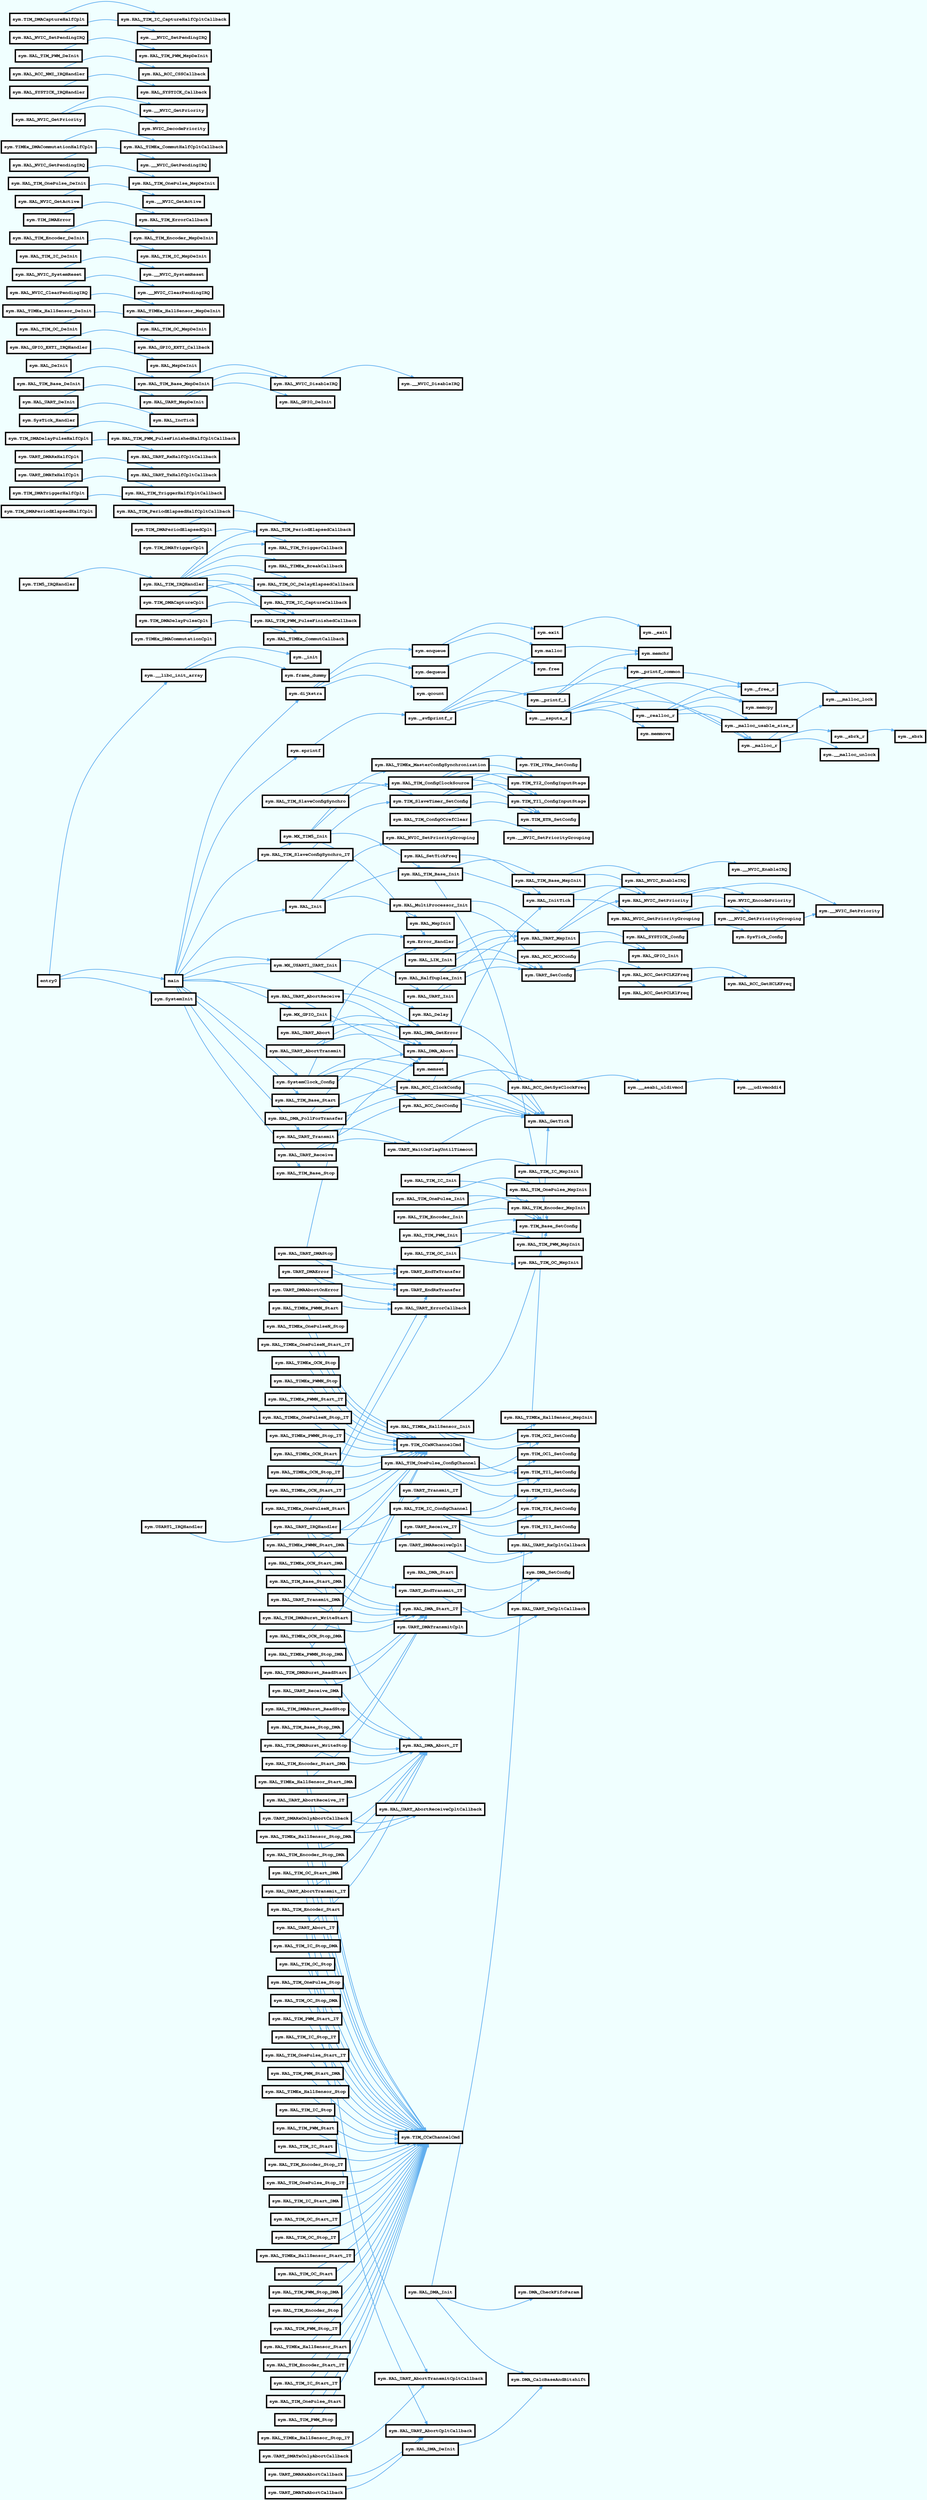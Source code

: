 digraph code {
rankdir=LR;
outputorder=edgesfirst;
graph [bgcolor=azure fontname="Courier" splines="curved"];
node [penwidth=4 fillcolor=white style=filled fontname="Courier Bold" fontsize=14 shape=box];
edge [arrowhead="normal" style=bold weight=2];
  "0x0808adc0" [label="entry0" URL="entry0/0x0808adc0"];
  "0x0808adc0" -> "0x08080314" [color="#61afef" URL="sym.SystemInit/0x08080314"];
  "0x08080314" [label="sym.SystemInit" URL="sym.SystemInit/0x08080314"];
  "0x0808adc0" -> "0x0808ae3c" [color="#61afef" URL="sym.__libc_init_array/0x0808ae3c"];
  "0x0808ae3c" [label="sym.__libc_init_array" URL="sym.__libc_init_array/0x0808ae3c"];
  "0x0808adc0" -> "0x0808a830" [color="#61afef" URL="sym.main/0x0808a830"];
  "0x0808a830" [label="sym.main" URL="sym.main/0x0808a830"];
  "0x08080e9c" [label="sym.SysTick_Config" URL="sym.SysTick_Config/0x08080e9c"];
  "0x08080e9c" -> "0x08080cfc" [color="#61afef" URL="sym.__NVIC_SetPriority/0x08080cfc"];
  "0x08080cfc" [label="sym.__NVIC_SetPriority" URL="sym.__NVIC_SetPriority/0x08080cfc"];
  "0x08086954" [label="sym.TIM_DMAPeriodElapsedCplt" URL="sym.TIM_DMAPeriodElapsedCplt/0x08086954"];
  "0x08086954" -> "0x08086600" [color="#61afef" URL="sym.HAL_TIM_PeriodElapsedCallback/0x08086600"];
  "0x08086600" [label="sym.HAL_TIM_PeriodElapsedCallback" URL="sym.HAL_TIM_PeriodElapsedCallback/0x08086600"];
  "0x08086978" [label="sym.TIM_DMAPeriodElapsedHalfCplt" URL="sym.TIM_DMAPeriodElapsedHalfCplt/0x08086978"];
  "0x08086978" -> "0x08086614" [color="#61afef" URL="sym.HAL_TIM_PeriodElapsedHalfCpltCallback/0x08086614"];
  "0x08086614" [label="sym.HAL_TIM_PeriodElapsedHalfCpltCallback" URL="sym.HAL_TIM_PeriodElapsedHalfCpltCallback/0x08086614"];
  "0x0808699c" [label="sym.TIM_DMATriggerCplt" URL="sym.TIM_DMATriggerCplt/0x0808699c"];
  "0x0808699c" -> "0x0808668c" [color="#61afef" URL="sym.HAL_TIM_TriggerCallback/0x0808668c"];
  "0x0808668c" [label="sym.HAL_TIM_TriggerCallback" URL="sym.HAL_TIM_TriggerCallback/0x0808668c"];
  "0x080869c0" [label="sym.TIM_DMATriggerHalfCplt" URL="sym.TIM_DMATriggerHalfCplt/0x080869c0"];
  "0x080869c0" -> "0x080866a0" [color="#61afef" URL="sym.HAL_TIM_TriggerHalfCpltCallback/0x080866a0"];
  "0x080866a0" [label="sym.HAL_TIM_TriggerHalfCpltCallback" URL="sym.HAL_TIM_TriggerHalfCpltCallback/0x080866a0"];
  "0x08086e84" [label="sym.TIM_SlaveTimer_SetConfig" URL="sym.TIM_SlaveTimer_SetConfig/0x08086e84"];
  "0x08086e84" -> "0x080872d8" [color="#61afef" URL="sym.TIM_ETR_SetConfig/0x080872d8"];
  "0x080872d8" [label="sym.TIM_ETR_SetConfig" URL="sym.TIM_ETR_SetConfig/0x080872d8"];
  "0x08086e84" -> "0x08087078" [color="#61afef" URL="sym.TIM_TI1_ConfigInputStage/0x08087078"];
  "0x08087078" [label="sym.TIM_TI1_ConfigInputStage" URL="sym.TIM_TI1_ConfigInputStage/0x08087078"];
  "0x08086e84" -> "0x08087150" [color="#61afef" URL="sym.TIM_TI2_ConfigInputStage/0x08087150"];
  "0x08087150" [label="sym.TIM_TI2_ConfigInputStage" URL="sym.TIM_TI2_ConfigInputStage/0x08087150"];
  "0x0808a1d0" [label="sym.UART_SetConfig" URL="sym.UART_SetConfig/0x0808a1d0"];
  "0x0808a1d0" -> "0x08082dbc" [color="#61afef" URL="sym.HAL_RCC_GetPCLK2Freq/0x08082dbc"];
  "0x08082dbc" [label="sym.HAL_RCC_GetPCLK2Freq" URL="sym.HAL_RCC_GetPCLK2Freq/0x08082dbc"];
  "0x0808a1d0" -> "0x08082d94" [color="#61afef" URL="sym.HAL_RCC_GetPCLK1Freq/0x08082d94"];
  "0x08082d94" [label="sym.HAL_RCC_GetPCLK1Freq" URL="sym.HAL_RCC_GetPCLK1Freq/0x08082d94"];
  "0x08089dc6" [label="sym.UART_WaitOnFlagUntilTimeout" URL="sym.UART_WaitOnFlagUntilTimeout/0x08089dc6"];
  "0x08089dc6" -> "0x0808085c" [color="#61afef" URL="sym.HAL_GetTick/0x0808085c"];
  "0x0808085c" [label="sym.HAL_GetTick" URL="sym.HAL_GetTick/0x0808085c"];
  "0x08089c40" [label="sym.UART_DMATransmitCplt" URL="sym.UART_DMATransmitCplt/0x08089c40"];
  "0x08089c40" -> "0x08089980" [color="#61afef" URL="sym.HAL_UART_TxCpltCallback/0x08089980"];
  "0x08089980" [label="sym.HAL_UART_TxCpltCallback" URL="sym.HAL_UART_TxCpltCallback/0x08089980"];
  "0x08089c92" [label="sym.UART_DMATxHalfCplt" URL="sym.UART_DMATxHalfCplt/0x08089c92"];
  "0x08089c92" -> "0x08089994" [color="#61afef" URL="sym.HAL_UART_TxHalfCpltCallback/0x08089994"];
  "0x08089994" [label="sym.HAL_UART_TxHalfCpltCallback" URL="sym.HAL_UART_TxHalfCpltCallback/0x08089994"];
  "0x08089d32" [label="sym.UART_DMAError" URL="sym.UART_DMAError/0x08089d32"];
  "0x08089d32" -> "0x08089e5a" [color="#61afef" URL="sym.UART_EndTxTransfer/0x08089e5a"];
  "0x08089e5a" [label="sym.UART_EndTxTransfer" URL="sym.UART_EndTxTransfer/0x08089e5a"];
  "0x08089d32" -> "0x08089e86" [color="#61afef" URL="sym.UART_EndRxTransfer/0x08089e86"];
  "0x08089e86" [label="sym.UART_EndRxTransfer" URL="sym.UART_EndRxTransfer/0x08089e86"];
  "0x08089d32" -> "0x080899d0" [color="#61afef" URL="sym.HAL_UART_ErrorCallback/0x080899d0"];
  "0x080899d0" [label="sym.HAL_UART_ErrorCallback" URL="sym.HAL_UART_ErrorCallback/0x080899d0"];
  "0x08089cae" [label="sym.UART_DMAReceiveCplt" URL="sym.UART_DMAReceiveCplt/0x08089cae"];
  "0x08089cae" -> "0x080899a8" [color="#61afef" URL="sym.HAL_UART_RxCpltCallback/0x080899a8"];
  "0x080899a8" [label="sym.HAL_UART_RxCpltCallback" URL="sym.HAL_UART_RxCpltCallback/0x080899a8"];
  "0x08089d16" [label="sym.UART_DMARxHalfCplt" URL="sym.UART_DMARxHalfCplt/0x08089d16"];
  "0x08089d16" -> "0x080899bc" [color="#61afef" URL="sym.HAL_UART_RxHalfCpltCallback/0x080899bc"];
  "0x080899bc" [label="sym.HAL_UART_RxHalfCpltCallback" URL="sym.HAL_UART_RxHalfCpltCallback/0x080899bc"];
  "0x08089eea" [label="sym.UART_DMATxAbortCallback" URL="sym.UART_DMATxAbortCallback/0x08089eea"];
  "0x08089eea" -> "0x080899e4" [color="#61afef" URL="sym.HAL_UART_AbortCpltCallback/0x080899e4"];
  "0x080899e4" [label="sym.HAL_UART_AbortCpltCallback" URL="sym.HAL_UART_AbortCpltCallback/0x080899e4"];
  "0x08089f44" [label="sym.UART_DMARxAbortCallback" URL="sym.UART_DMARxAbortCallback/0x08089f44"];
  "0x08089f44" -> "0x080899e4" [color="#61afef" URL="sym.HAL_UART_AbortCpltCallback/0x080899e4"];
  "0x080899e4" [label="sym.HAL_UART_AbortCpltCallback" URL="sym.HAL_UART_AbortCpltCallback/0x080899e4"];
  "0x08089f9e" [label="sym.UART_DMATxOnlyAbortCallback" URL="sym.UART_DMATxOnlyAbortCallback/0x08089f9e"];
  "0x08089f9e" -> "0x080899f8" [color="#61afef" URL="sym.HAL_UART_AbortTransmitCpltCallback/0x080899f8"];
  "0x080899f8" [label="sym.HAL_UART_AbortTransmitCpltCallback" URL="sym.HAL_UART_AbortTransmitCpltCallback/0x080899f8"];
  "0x08089fc8" [label="sym.UART_DMARxOnlyAbortCallback" URL="sym.UART_DMARxOnlyAbortCallback/0x08089fc8"];
  "0x08089fc8" -> "0x08089a0c" [color="#61afef" URL="sym.HAL_UART_AbortReceiveCpltCallback/0x08089a0c"];
  "0x08089a0c" [label="sym.HAL_UART_AbortReceiveCpltCallback" URL="sym.HAL_UART_AbortReceiveCpltCallback/0x08089a0c"];
  "0x0808a0ce" [label="sym.UART_Receive_IT" URL="sym.UART_Receive_IT/0x0808a0ce"];
  "0x0808a0ce" -> "0x080899a8" [color="#61afef" URL="sym.HAL_UART_RxCpltCallback/0x080899a8"];
  "0x080899a8" [label="sym.HAL_UART_RxCpltCallback" URL="sym.HAL_UART_RxCpltCallback/0x080899a8"];
  "0x0808a09e" [label="sym.UART_EndTransmit_IT" URL="sym.UART_EndTransmit_IT/0x0808a09e"];
  "0x0808a09e" -> "0x08089980" [color="#61afef" URL="sym.HAL_UART_TxCpltCallback/0x08089980"];
  "0x08089980" [label="sym.HAL_UART_TxCpltCallback" URL="sym.HAL_UART_TxCpltCallback/0x08089980"];
  "0x08089ec2" [label="sym.UART_DMAAbortOnError" URL="sym.UART_DMAAbortOnError/0x08089ec2"];
  "0x08089ec2" -> "0x080899d0" [color="#61afef" URL="sym.HAL_UART_ErrorCallback/0x080899d0"];
  "0x080899d0" [label="sym.HAL_UART_ErrorCallback" URL="sym.HAL_UART_ErrorCallback/0x080899d0"];
  "0x08086804" [label="sym.TIM_DMADelayPulseHalfCplt" URL="sym.TIM_DMADelayPulseHalfCplt/0x08086804"];
  "0x08086804" -> "0x08086678" [color="#61afef" URL="sym.HAL_TIM_PWM_PulseFinishedHalfCpltCallback/0x08086678"];
  "0x08086678" [label="sym.HAL_TIM_PWM_PulseFinishedHalfCpltCallback" URL="sym.HAL_TIM_PWM_PulseFinishedHalfCpltCallback/0x08086678"];
  "0x08080478" [label="sym.MX_TIM5_Init" URL="sym.MX_TIM5_Init/0x08080478"];
  "0x08080478" -> "0x08082fa8" [color="#61afef" URL="sym.HAL_TIM_Base_Init/0x08082fa8"];
  "0x08082fa8" [label="sym.HAL_TIM_Base_Init" URL="sym.HAL_TIM_Base_Init/0x08082fa8"];
  "0x08080478" -> "0x0808aa10" [color="#61afef" URL="sym.Error_Handler/0x0808aa10"];
  "0x0808aa10" [label="sym.Error_Handler" URL="sym.Error_Handler/0x0808aa10"];
  "0x08080478" -> "0x080862cc" [color="#61afef" URL="sym.HAL_TIM_ConfigClockSource/0x080862cc"];
  "0x080862cc" [label="sym.HAL_TIM_ConfigClockSource" URL="sym.HAL_TIM_ConfigClockSource/0x080862cc"];
  "0x08080478" -> "0x08088558" [color="#61afef" URL="sym.HAL_TIMEx_MasterConfigSynchronization/0x08088558"];
  "0x08088558" [label="sym.HAL_TIMEx_MasterConfigSynchronization" URL="sym.HAL_TIMEx_MasterConfigSynchronization/0x08088558"];
  "0x080834e8" [label="sym.HAL_TIM_OC_Start_IT" URL="sym.HAL_TIM_OC_Start_IT/0x080834e8"];
  "0x080834e8" -> "0x08087318" [color="#61afef" URL="sym.TIM_CCxChannelCmd/0x08087318"];
  "0x08087318" [label="sym.TIM_CCxChannelCmd" URL="sym.TIM_CCxChannelCmd/0x08087318"];
  "0x08089458" [label="sym.HAL_UART_AbortReceive" URL="sym.HAL_UART_AbortReceive/0x08089458"];
  "0x08089458" -> "0x080814ca" [color="#61afef" URL="sym.HAL_DMA_Abort/0x080814ca"];
  "0x080814ca" [label="sym.HAL_DMA_Abort" URL="sym.HAL_DMA_Abort/0x080814ca"];
  "0x08089458" -> "0x08081c54" [color="#61afef" URL="sym.HAL_DMA_GetError/0x08081c54"];
  "0x08081c54" [label="sym.HAL_DMA_GetError" URL="sym.HAL_DMA_GetError/0x08081c54"];
  "0x08083284" [label="sym.HAL_TIM_Base_Stop_DMA" URL="sym.HAL_TIM_Base_Stop_DMA/0x08083284"];
  "0x08083284" -> "0x080815aa" [color="#61afef" URL="sym.HAL_DMA_Abort_IT/0x080815aa"];
  "0x080815aa" [label="sym.HAL_DMA_Abort_IT" URL="sym.HAL_DMA_Abort_IT/0x080815aa"];
  "0x08087b80" [label="sym.HAL_TIMEx_OCN_Stop_DMA" URL="sym.HAL_TIMEx_OCN_Stop_DMA/0x08087b80"];
  "0x08087b80" -> "0x080815aa" [color="#61afef" URL="sym.HAL_DMA_Abort_IT/0x080815aa"];
  "0x080815aa" [label="sym.HAL_DMA_Abort_IT" URL="sym.HAL_DMA_Abort_IT/0x080815aa"];
  "0x08087b80" -> "0x08088764" [color="#61afef" URL="sym.TIM_CCxNChannelCmd/0x08088764"];
  "0x08088764" [label="sym.TIM_CCxNChannelCmd" URL="sym.TIM_CCxNChannelCmd/0x08088764"];
  "0x080835f0" [label="sym.HAL_TIM_OC_Stop_IT" URL="sym.HAL_TIM_OC_Stop_IT/0x080835f0"];
  "0x080835f0" -> "0x08087318" [color="#61afef" URL="sym.TIM_CCxChannelCmd/0x08087318"];
  "0x08087318" [label="sym.TIM_CCxChannelCmd" URL="sym.TIM_CCxChannelCmd/0x08087318"];
  "0x0808117c" [label="sym.HAL_DMA_Init" URL="sym.HAL_DMA_Init/0x0808117c"];
  "0x0808117c" -> "0x0808085c" [color="#61afef" URL="sym.HAL_GetTick/0x0808085c"];
  "0x0808085c" [label="sym.HAL_GetTick" URL="sym.HAL_GetTick/0x0808085c"];
  "0x0808117c" -> "0x08081d34" [color="#61afef" URL="sym.DMA_CheckFifoParam/0x08081d34"];
  "0x08081d34" [label="sym.DMA_CheckFifoParam" URL="sym.DMA_CheckFifoParam/0x08081d34"];
  "0x0808117c" -> "0x08081cc8" [color="#61afef" URL="sym.DMA_CalcBaseAndBitshift/0x08081cc8"];
  "0x08081cc8" [label="sym.DMA_CalcBaseAndBitshift" URL="sym.DMA_CalcBaseAndBitshift/0x08081cc8"];
  "0x08085234" [label="sym.HAL_TIM_Encoder_Stop_DMA" URL="sym.HAL_TIM_Encoder_Stop_DMA/0x08085234"];
  "0x08085234" -> "0x08087318" [color="#61afef" URL="sym.TIM_CCxChannelCmd/0x08087318"];
  "0x08087318" [label="sym.TIM_CCxChannelCmd" URL="sym.TIM_CCxChannelCmd/0x08087318"];
  "0x08085234" -> "0x080815aa" [color="#61afef" URL="sym.HAL_DMA_Abort_IT/0x080815aa"];
  "0x080815aa" [label="sym.HAL_DMA_Abort_IT" URL="sym.HAL_DMA_Abort_IT/0x080815aa"];
  "0x080896d8" [label="sym.HAL_UART_AbortReceive_IT" URL="sym.HAL_UART_AbortReceive_IT/0x080896d8"];
  "0x080896d8" -> "0x080815aa" [color="#61afef" URL="sym.HAL_DMA_Abort_IT/0x080815aa"];
  "0x080815aa" [label="sym.HAL_DMA_Abort_IT" URL="sym.HAL_DMA_Abort_IT/0x080815aa"];
  "0x080896d8" -> "0x08089a0c" [color="#61afef" URL="sym.HAL_UART_AbortReceiveCpltCallback/0x08089a0c"];
  "0x08089a0c" [label="sym.HAL_UART_AbortReceiveCpltCallback" URL="sym.HAL_UART_AbortReceiveCpltCallback/0x08089a0c"];
  "0x08082d94" [label="sym.HAL_RCC_GetPCLK1Freq" URL="sym.HAL_RCC_GetPCLK1Freq/0x08082d94"];
  "0x08082d94" -> "0x08082d7c" [color="#61afef" URL="sym.HAL_RCC_GetHCLKFreq/0x08082d7c"];
  "0x08082d7c" [label="sym.HAL_RCC_GetHCLKFreq" URL="sym.HAL_RCC_GetHCLKFreq/0x08082d7c"];
  "0x08080ef6" [label="sym.HAL_NVIC_SetPriority" URL="sym.HAL_NVIC_SetPriority/0x08080ef6"];
  "0x08080ef6" -> "0x08080b60" [color="#61afef" URL="sym.__NVIC_GetPriorityGrouping/0x08080b60"];
  "0x08080b60" [label="sym.__NVIC_GetPriorityGrouping" URL="sym.__NVIC_GetPriorityGrouping/0x08080b60"];
  "0x08080ef6" -> "0x08080da0" [color="#61afef" URL="sym.NVIC_EncodePriority/0x08080da0"];
  "0x08080da0" [label="sym.NVIC_EncodePriority" URL="sym.NVIC_EncodePriority/0x08080da0"];
  "0x08080ef6" -> "0x08080cfc" [color="#61afef" URL="sym.__NVIC_SetPriority/0x08080cfc"];
  "0x08080cfc" [label="sym.__NVIC_SetPriority" URL="sym.__NVIC_SetPriority/0x08080cfc"];
  "0x080888f4" [label="sym.HAL_LIN_Init" URL="sym.HAL_LIN_Init/0x080888f4"];
  "0x080888f4" -> "0x080805ec" [color="#61afef" URL="sym.HAL_UART_MspInit/0x080805ec"];
  "0x080805ec" [label="sym.HAL_UART_MspInit" URL="sym.HAL_UART_MspInit/0x080805ec"];
  "0x080888f4" -> "0x0808a1d0" [color="#61afef" URL="sym.UART_SetConfig/0x0808a1d0"];
  "0x0808a1d0" [label="sym.UART_SetConfig" URL="sym.UART_SetConfig/0x0808a1d0"];
  "0x08082dbc" [label="sym.HAL_RCC_GetPCLK2Freq" URL="sym.HAL_RCC_GetPCLK2Freq/0x08082dbc"];
  "0x08082dbc" -> "0x08082d7c" [color="#61afef" URL="sym.HAL_RCC_GetHCLKFreq/0x08082d7c"];
  "0x08082d7c" [label="sym.HAL_RCC_GetHCLKFreq" URL="sym.HAL_RCC_GetHCLKFreq/0x08082d7c"];
  "0x08084278" [label="sym.HAL_TIM_IC_Init" URL="sym.HAL_TIM_IC_Init/0x08084278"];
  "0x08084278" -> "0x0808432e" [color="#61afef" URL="sym.HAL_TIM_IC_MspInit/0x0808432e"];
  "0x0808432e" [label="sym.HAL_TIM_IC_MspInit" URL="sym.HAL_TIM_IC_MspInit/0x0808432e"];
  "0x08084278" -> "0x080869e4" [color="#61afef" URL="sym.TIM_Base_SetConfig/0x080869e4"];
  "0x080869e4" [label="sym.TIM_Base_SetConfig" URL="sym.TIM_Base_SetConfig/0x080869e4"];
  "0x080802e0" [label="sym.SysTick_Handler" URL="sym.SysTick_Handler/0x080802e0"];
  "0x080802e0" -> "0x08080834" [color="#61afef" URL="sym.HAL_IncTick/0x08080834"];
  "0x08080834" [label="sym.HAL_IncTick" URL="sym.HAL_IncTick/0x08080834"];
  "0x080877e6" [label="sym.HAL_TIMEx_OCN_Stop" URL="sym.HAL_TIMEx_OCN_Stop/0x080877e6"];
  "0x080877e6" -> "0x08088764" [color="#61afef" URL="sym.TIM_CCxNChannelCmd/0x08088764"];
  "0x08088764" [label="sym.TIM_CCxNChannelCmd" URL="sym.TIM_CCxNChannelCmd/0x08088764"];
  "0x08085330" [label="sym.HAL_TIM_IRQHandler" URL="sym.HAL_TIM_IRQHandler/0x08085330"];
  "0x08085330" -> "0x0808663c" [color="#61afef" URL="sym.HAL_TIM_IC_CaptureCallback/0x0808663c"];
  "0x0808663c" [label="sym.HAL_TIM_IC_CaptureCallback" URL="sym.HAL_TIM_IC_CaptureCallback/0x0808663c"];
  "0x08085330" -> "0x08086628" [color="#61afef" URL="sym.HAL_TIM_OC_DelayElapsedCallback/0x08086628"];
  "0x08086628" [label="sym.HAL_TIM_OC_DelayElapsedCallback" URL="sym.HAL_TIM_OC_DelayElapsedCallback/0x08086628"];
  "0x08085330" -> "0x08086664" [color="#61afef" URL="sym.HAL_TIM_PWM_PulseFinishedCallback/0x08086664"];
  "0x08086664" [label="sym.HAL_TIM_PWM_PulseFinishedCallback" URL="sym.HAL_TIM_PWM_PulseFinishedCallback/0x08086664"];
  "0x08085330" -> "0x08086600" [color="#61afef" URL="sym.HAL_TIM_PeriodElapsedCallback/0x08086600"];
  "0x08086600" [label="sym.HAL_TIM_PeriodElapsedCallback" URL="sym.HAL_TIM_PeriodElapsedCallback/0x08086600"];
  "0x08085330" -> "0x080886ec" [color="#61afef" URL="sym.HAL_TIMEx_BreakCallback/0x080886ec"];
  "0x080886ec" [label="sym.HAL_TIMEx_BreakCallback" URL="sym.HAL_TIMEx_BreakCallback/0x080886ec"];
  "0x08085330" -> "0x0808668c" [color="#61afef" URL="sym.HAL_TIM_TriggerCallback/0x0808668c"];
  "0x0808668c" [label="sym.HAL_TIM_TriggerCallback" URL="sym.HAL_TIM_TriggerCallback/0x0808668c"];
  "0x08085330" -> "0x080886c4" [color="#61afef" URL="sym.HAL_TIMEx_CommutCallback/0x080886c4"];
  "0x080886c4" [label="sym.HAL_TIMEx_CommutCallback" URL="sym.HAL_TIMEx_CommutCallback/0x080886c4"];
  "0x08080f2e" [label="sym.HAL_NVIC_EnableIRQ" URL="sym.HAL_NVIC_EnableIRQ/0x08080f2e"];
  "0x08080f2e" -> "0x08080b7c" [color="#61afef" URL="sym.__NVIC_EnableIRQ/0x08080b7c"];
  "0x08080b7c" [label="sym.__NVIC_EnableIRQ" URL="sym.__NVIC_EnableIRQ/0x08080b7c"];
  "0x08082c18" [label="sym.HAL_RCC_GetSysClockFreq" URL="sym.HAL_RCC_GetSysClockFreq/0x08082c18"];
  "0x08082c18" -> "0x0808aac0" [color="#61afef" URL="sym.__aeabi_uldivmod/0x0808aac0"];
  "0x0808aac0" [label="sym.__aeabi_uldivmod" URL="sym.__aeabi_uldivmod/0x0808aac0"];
  "0x08087728" [label="sym.HAL_TIMEx_HallSensor_Stop_DMA" URL="sym.HAL_TIMEx_HallSensor_Stop_DMA/0x08087728"];
  "0x08087728" -> "0x08087318" [color="#61afef" URL="sym.TIM_CCxChannelCmd/0x08087318"];
  "0x08087318" [label="sym.TIM_CCxChannelCmd" URL="sym.TIM_CCxChannelCmd/0x08087318"];
  "0x08087728" -> "0x080815aa" [color="#61afef" URL="sym.HAL_DMA_Abort_IT/0x080815aa"];
  "0x080815aa" [label="sym.HAL_DMA_Abort_IT" URL="sym.HAL_DMA_Abort_IT/0x080815aa"];
  "0x08082ffe" [label="sym.HAL_TIM_Base_DeInit" URL="sym.HAL_TIM_Base_DeInit/0x08082ffe"];
  "0x08082ffe" -> "0x08080564" [color="#61afef" URL="sym.HAL_TIM_Base_MspDeInit/0x08080564"];
  "0x08080564" [label="sym.HAL_TIM_Base_MspDeInit" URL="sym.HAL_TIM_Base_MspDeInit/0x08080564"];
  "0x08080564" [label="sym.HAL_TIM_Base_MspDeInit" URL="sym.HAL_TIM_Base_MspDeInit/0x08080564"];
  "0x08080564" -> "0x08080f4a" [color="#61afef" URL="sym.HAL_NVIC_DisableIRQ/0x08080f4a"];
  "0x08080f4a" [label="sym.HAL_NVIC_DisableIRQ" URL="sym.HAL_NVIC_DisableIRQ/0x08080f4a"];
  "0x08080f4a" [label="sym.HAL_NVIC_DisableIRQ" URL="sym.HAL_NVIC_DisableIRQ/0x08080f4a"];
  "0x08080f4a" -> "0x08080bb8" [color="#61afef" URL="sym.__NVIC_DisableIRQ/0x08080bb8"];
  "0x08080bb8" [label="sym.__NVIC_DisableIRQ" URL="sym.__NVIC_DisableIRQ/0x08080bb8"];
  "0x08081394" [label="sym.HAL_DMA_Start" URL="sym.HAL_DMA_Start/0x08081394"];
  "0x08081394" -> "0x08081c6c" [color="#61afef" URL="sym.DMA_SetConfig/0x08081c6c"];
  "0x08081c6c" [label="sym.DMA_SetConfig" URL="sym.DMA_SetConfig/0x08081c6c"];
  "0x08080760" [label="sym.HAL_DeInit" URL="sym.HAL_DeInit/0x08080760"];
  "0x08080760" -> "0x080807c6" [color="#61afef" URL="sym.HAL_MspDeInit/0x080807c6"];
  "0x080807c6" [label="sym.HAL_MspDeInit" URL="sym.HAL_MspDeInit/0x080807c6"];
  "0x08087cc2" [label="sym.HAL_TIMEx_PWMN_Stop" URL="sym.HAL_TIMEx_PWMN_Stop/0x08087cc2"];
  "0x08087cc2" -> "0x08088764" [color="#61afef" URL="sym.TIM_CCxNChannelCmd/0x08088764"];
  "0x08088764" [label="sym.TIM_CCxNChannelCmd" URL="sym.TIM_CCxNChannelCmd/0x08088764"];
  "0x08082478" [label="sym.HAL_GPIO_EXTI_IRQHandler" URL="sym.HAL_GPIO_EXTI_IRQHandler/0x08082478"];
  "0x08082478" -> "0x080824a8" [color="#61afef" URL="sym.HAL_GPIO_EXTI_Callback/0x080824a8"];
  "0x080824a8" [label="sym.HAL_GPIO_EXTI_Callback" URL="sym.HAL_GPIO_EXTI_Callback/0x080824a8"];
  "0x0808503e" [label="sym.HAL_TIM_Encoder_Start_DMA" URL="sym.HAL_TIM_Encoder_Start_DMA/0x0808503e"];
  "0x0808503e" -> "0x0808140a" [color="#61afef" URL="sym.HAL_DMA_Start_IT/0x0808140a"];
  "0x0808140a" [label="sym.HAL_DMA_Start_IT" URL="sym.HAL_DMA_Start_IT/0x0808140a"];
  "0x0808503e" -> "0x08087318" [color="#61afef" URL="sym.TIM_CCxChannelCmd/0x08087318"];
  "0x08087318" [label="sym.TIM_CCxChannelCmd" URL="sym.TIM_CCxChannelCmd/0x08087318"];
  "0x080894f0" [label="sym.HAL_UART_Abort_IT" URL="sym.HAL_UART_Abort_IT/0x080894f0"];
  "0x080894f0" -> "0x080815aa" [color="#61afef" URL="sym.HAL_DMA_Abort_IT/0x080815aa"];
  "0x080815aa" [label="sym.HAL_DMA_Abort_IT" URL="sym.HAL_DMA_Abort_IT/0x080815aa"];
  "0x080894f0" -> "0x080899e4" [color="#61afef" URL="sym.HAL_UART_AbortCpltCallback/0x080899e4"];
  "0x080899e4" [label="sym.HAL_UART_AbortCpltCallback" URL="sym.HAL_UART_AbortCpltCallback/0x080899e4"];
  "0x080875a8" [label="sym.HAL_TIMEx_HallSensor_Start_IT" URL="sym.HAL_TIMEx_HallSensor_Start_IT/0x080875a8"];
  "0x080875a8" -> "0x08087318" [color="#61afef" URL="sym.TIM_CCxChannelCmd/0x08087318"];
  "0x08087318" [label="sym.TIM_CCxChannelCmd" URL="sym.TIM_CCxChannelCmd/0x08087318"];
  "0x08089788" [label="sym.HAL_UART_IRQHandler" URL="sym.HAL_UART_IRQHandler/0x08089788"];
  "0x08089788" -> "0x0808a0ce" [color="#61afef" URL="sym.UART_Receive_IT/0x0808a0ce"];
  "0x0808a0ce" [label="sym.UART_Receive_IT" URL="sym.UART_Receive_IT/0x0808a0ce"];
  "0x08089788" -> "0x08089e86" [color="#61afef" URL="sym.UART_EndRxTransfer/0x08089e86"];
  "0x08089e86" [label="sym.UART_EndRxTransfer" URL="sym.UART_EndRxTransfer/0x08089e86"];
  "0x08089788" -> "0x080815aa" [color="#61afef" URL="sym.HAL_DMA_Abort_IT/0x080815aa"];
  "0x080815aa" [label="sym.HAL_DMA_Abort_IT" URL="sym.HAL_DMA_Abort_IT/0x080815aa"];
  "0x08089788" -> "0x080899d0" [color="#61afef" URL="sym.HAL_UART_ErrorCallback/0x080899d0"];
  "0x080899d0" [label="sym.HAL_UART_ErrorCallback" URL="sym.HAL_UART_ErrorCallback/0x080899d0"];
  "0x08089788" -> "0x08089ff2" [color="#61afef" URL="sym.UART_Transmit_IT/0x08089ff2"];
  "0x08089ff2" [label="sym.UART_Transmit_IT" URL="sym.UART_Transmit_IT/0x08089ff2"];
  "0x08089788" -> "0x0808a09e" [color="#61afef" URL="sym.UART_EndTransmit_IT/0x0808a09e"];
  "0x0808a09e" [label="sym.UART_EndTransmit_IT" URL="sym.UART_EndTransmit_IT/0x0808a09e"];
  "0x0808140a" [label="sym.HAL_DMA_Start_IT" URL="sym.HAL_DMA_Start_IT/0x0808140a"];
  "0x0808140a" -> "0x08081c6c" [color="#61afef" URL="sym.DMA_SetConfig/0x08081c6c"];
  "0x08081c6c" [label="sym.DMA_SetConfig" URL="sym.DMA_SetConfig/0x08081c6c"];
  "0x0808333e" [label="sym.HAL_TIM_OC_DeInit" URL="sym.HAL_TIM_OC_DeInit/0x0808333e"];
  "0x0808333e" -> "0x080833b2" [color="#61afef" URL="sym.HAL_TIM_OC_MspDeInit/0x080833b2"];
  "0x080833b2" [label="sym.HAL_TIM_OC_MspDeInit" URL="sym.HAL_TIM_OC_MspDeInit/0x080833b2"];
  "0x0808805c" [label="sym.HAL_TIMEx_PWMN_Stop_DMA" URL="sym.HAL_TIMEx_PWMN_Stop_DMA/0x0808805c"];
  "0x0808805c" -> "0x080815aa" [color="#61afef" URL="sym.HAL_DMA_Abort_IT/0x080815aa"];
  "0x080815aa" [label="sym.HAL_DMA_Abort_IT" URL="sym.HAL_DMA_Abort_IT/0x080815aa"];
  "0x0808805c" -> "0x08088764" [color="#61afef" URL="sym.TIM_CCxNChannelCmd/0x08088764"];
  "0x08088764" [label="sym.TIM_CCxNChannelCmd" URL="sym.TIM_CCxNChannelCmd/0x08088764"];
  "0x08085a44" [label="sym.HAL_TIM_DMABurst_WriteStart" URL="sym.HAL_TIM_DMABurst_WriteStart/0x08085a44"];
  "0x08085a44" -> "0x0808140a" [color="#61afef" URL="sym.HAL_DMA_Start_IT/0x0808140a"];
  "0x0808140a" [label="sym.HAL_DMA_Start_IT" URL="sym.HAL_DMA_Start_IT/0x0808140a"];
  "0x0808b11c" [label="sym._svfprintf_r" URL="sym._svfprintf_r/0x0808b11c"];
  "0x0808b11c" -> "0x0808af50" [color="#61afef" URL="sym._malloc_r/0x0808af50"];
  "0x0808af50" [label="sym._malloc_r" URL="sym._malloc_r/0x0808af50"];
  "0x0808b11c" -> "0x0808b068" [color="#61afef" URL="sym.__ssputs_r/0x0808b068"];
  "0x0808b068" [label="sym.__ssputs_r" URL="sym.__ssputs_r/0x0808b068"];
  "0x0808b11c" -> "0x0808aa20" [color="#61afef" URL="sym.memchr/0x0808aa20"];
  "0x0808aa20" [label="sym.memchr" URL="sym.memchr/0x0808aa20"];
  "0x0808b11c" -> "0x0808b3f8" [color="#61afef" URL="sym._printf_i/0x0808b3f8"];
  "0x0808b3f8" [label="sym._printf_i" URL="sym._printf_i/0x0808b3f8"];
  "0x0808aac0" [label="sym.__aeabi_uldivmod" URL="sym.__aeabi_uldivmod/0x0808aac0"];
  "0x0808aac0" -> "0x0808aaf0" [color="#61afef" URL="sym.__udivmoddi4/0x0808aaf0"];
  "0x0808aaf0" [label="sym.__udivmoddi4" URL="sym.__udivmoddi4/0x0808aaf0"];
  "0x080808e4" [label="sym.HAL_Delay" URL="sym.HAL_Delay/0x080808e4"];
  "0x080808e4" -> "0x0808085c" [color="#61afef" URL="sym.HAL_GetTick/0x0808085c"];
  "0x0808085c" [label="sym.HAL_GetTick" URL="sym.HAL_GetTick/0x0808085c"];
  "0x0808765a" [label="sym.HAL_TIMEx_HallSensor_Start_DMA" URL="sym.HAL_TIMEx_HallSensor_Start_DMA/0x0808765a"];
  "0x0808765a" -> "0x08087318" [color="#61afef" URL="sym.TIM_CCxChannelCmd/0x08087318"];
  "0x08087318" [label="sym.TIM_CCxChannelCmd" URL="sym.TIM_CCxChannelCmd/0x08087318"];
  "0x0808765a" -> "0x0808140a" [color="#61afef" URL="sym.HAL_DMA_Start_IT/0x0808140a"];
  "0x0808140a" [label="sym.HAL_DMA_Start_IT" URL="sym.HAL_DMA_Start_IT/0x0808140a"];
  "0x08089638" [label="sym.HAL_UART_AbortTransmit_IT" URL="sym.HAL_UART_AbortTransmit_IT/0x08089638"];
  "0x08089638" -> "0x080815aa" [color="#61afef" URL="sym.HAL_DMA_Abort_IT/0x080815aa"];
  "0x080815aa" [label="sym.HAL_DMA_Abort_IT" URL="sym.HAL_DMA_Abort_IT/0x080815aa"];
  "0x08089638" -> "0x080899f8" [color="#61afef" URL="sym.HAL_UART_AbortTransmitCpltCallback/0x080899f8"];
  "0x080899f8" [label="sym.HAL_UART_AbortTransmitCpltCallback" URL="sym.HAL_UART_AbortTransmitCpltCallback/0x080899f8"];
  "0x0808748e" [label="sym.HAL_TIMEx_HallSensor_DeInit" URL="sym.HAL_TIMEx_HallSensor_DeInit/0x0808748e"];
  "0x0808748e" -> "0x08087502" [color="#61afef" URL="sym.HAL_TIMEx_HallSensor_MspDeInit/0x08087502"];
  "0x08087502" [label="sym.HAL_TIMEx_HallSensor_MspDeInit" URL="sym.HAL_TIMEx_HallSensor_MspDeInit/0x08087502"];
  "0x08086472" [label="sym.HAL_TIM_SlaveConfigSynchro" URL="sym.HAL_TIM_SlaveConfigSynchro/0x08086472"];
  "0x08086472" -> "0x08086e84" [color="#61afef" URL="sym.TIM_SlaveTimer_SetConfig/0x08086e84"];
  "0x08086e84" [label="sym.TIM_SlaveTimer_SetConfig" URL="sym.TIM_SlaveTimer_SetConfig/0x08086e84"];
  "0x080810ec" [label="sym.HAL_NVIC_ClearPendingIRQ" URL="sym.HAL_NVIC_ClearPendingIRQ/0x080810ec"];
  "0x080810ec" -> "0x08080c7c" [color="#61afef" URL="sym.__NVIC_ClearPendingIRQ/0x08080c7c"];
  "0x08080c7c" [label="sym.__NVIC_ClearPendingIRQ" URL="sym.__NVIC_ClearPendingIRQ/0x08080c7c"];
  "0x080893d0" [label="sym.HAL_UART_AbortTransmit" URL="sym.HAL_UART_AbortTransmit/0x080893d0"];
  "0x080893d0" -> "0x080814ca" [color="#61afef" URL="sym.HAL_DMA_Abort/0x080814ca"];
  "0x080814ca" [label="sym.HAL_DMA_Abort" URL="sym.HAL_DMA_Abort/0x080814ca"];
  "0x080893d0" -> "0x08081c54" [color="#61afef" URL="sym.HAL_DMA_GetError/0x08081c54"];
  "0x08081c54" [label="sym.HAL_DMA_GetError" URL="sym.HAL_DMA_GetError/0x08081c54"];
  "0x08085cc8" [label="sym.HAL_TIM_DMABurst_WriteStop" URL="sym.HAL_TIM_DMABurst_WriteStop/0x08085cc8"];
  "0x08085cc8" -> "0x080815aa" [color="#61afef" URL="sym.HAL_DMA_Abort_IT/0x080815aa"];
  "0x080815aa" [label="sym.HAL_DMA_Abort_IT" URL="sym.HAL_DMA_Abort_IT/0x080815aa"];
  "0x080833c6" [label="sym.HAL_TIM_OC_Start" URL="sym.HAL_TIM_OC_Start/0x080833c6"];
  "0x080833c6" -> "0x08087318" [color="#61afef" URL="sym.TIM_CCxChannelCmd/0x08087318"];
  "0x08087318" [label="sym.TIM_CCxChannelCmd" URL="sym.TIM_CCxChannelCmd/0x08087318"];
  "0x08084114" [label="sym.HAL_TIM_PWM_Stop_DMA" URL="sym.HAL_TIM_PWM_Stop_DMA/0x08084114"];
  "0x08084114" -> "0x08087318" [color="#61afef" URL="sym.TIM_CCxChannelCmd/0x08087318"];
  "0x08087318" [label="sym.TIM_CCxChannelCmd" URL="sym.TIM_CCxChannelCmd/0x08087318"];
  "0x08084896" [label="sym.HAL_TIM_OnePulse_Init" URL="sym.HAL_TIM_OnePulse_Init/0x08084896"];
  "0x08084896" -> "0x0808496e" [color="#61afef" URL="sym.HAL_TIM_OnePulse_MspInit/0x0808496e"];
  "0x0808496e" [label="sym.HAL_TIM_OnePulse_MspInit" URL="sym.HAL_TIM_OnePulse_MspInit/0x0808496e"];
  "0x08084896" -> "0x080869e4" [color="#61afef" URL="sym.TIM_Base_SetConfig/0x080869e4"];
  "0x080869e4" [label="sym.TIM_Base_SetConfig" URL="sym.TIM_Base_SetConfig/0x080869e4"];
  "0x08081078" [label="sym.HAL_NVIC_GetPriorityGrouping" URL="sym.HAL_NVIC_GetPriorityGrouping/0x08081078"];
  "0x08081078" -> "0x08080b60" [color="#61afef" URL="sym.__NVIC_GetPriorityGrouping/0x08080b60"];
  "0x08080b60" [label="sym.__NVIC_GetPriorityGrouping" URL="sym.__NVIC_GetPriorityGrouping/0x08080b60"];
  "0x0808b004" [label="sym._sbrk_r" URL="sym._sbrk_r/0x0808b004"];
  "0x0808b004" -> "0x0808b6c0" [color="#61afef" URL="sym._sbrk/0x0808b6c0"];
  "0x0808b6c0" [label="sym._sbrk" URL="sym._sbrk/0x0808b6c0"];
  "0x08087d44" [label="sym.HAL_TIMEx_PWMN_Start_IT" URL="sym.HAL_TIMEx_PWMN_Start_IT/0x08087d44"];
  "0x08087d44" -> "0x08088764" [color="#61afef" URL="sym.TIM_CCxNChannelCmd/0x08088764"];
  "0x08088764" [label="sym.TIM_CCxNChannelCmd" URL="sym.TIM_CCxNChannelCmd/0x08088764"];
  "0x08084e2e" [label="sym.HAL_TIM_Encoder_Stop" URL="sym.HAL_TIM_Encoder_Stop/0x08084e2e"];
  "0x08084e2e" -> "0x08087318" [color="#61afef" URL="sym.TIM_CCxChannelCmd/0x08087318"];
  "0x08087318" [label="sym.TIM_CCxChannelCmd" URL="sym.TIM_CCxChannelCmd/0x08087318"];
  "0x08086144" [label="sym.HAL_TIM_ConfigOCrefClear" URL="sym.HAL_TIM_ConfigOCrefClear/0x08086144"];
  "0x08086144" -> "0x080872d8" [color="#61afef" URL="sym.TIM_ETR_SetConfig/0x080872d8"];
  "0x080872d8" [label="sym.TIM_ETR_SetConfig" URL="sym.TIM_ETR_SetConfig/0x080872d8"];
  "0x0808a93c" [label="sym.SystemClock_Config" URL="sym.SystemClock_Config/0x0808a93c"];
  "0x0808a93c" -> "0x0808aea4" [color="#61afef" URL="sym.memset/0x0808aea4"];
  "0x0808aea4" [label="sym.memset" URL="sym.memset/0x0808aea4"];
  "0x0808a93c" -> "0x080824d0" [color="#61afef" URL="sym.HAL_RCC_OscConfig/0x080824d0"];
  "0x080824d0" [label="sym.HAL_RCC_OscConfig" URL="sym.HAL_RCC_OscConfig/0x080824d0"];
  "0x0808a93c" -> "0x0808aa10" [color="#61afef" URL="sym.Error_Handler/0x0808aa10"];
  "0x0808aa10" [label="sym.Error_Handler" URL="sym.Error_Handler/0x0808aa10"];
  "0x0808a93c" -> "0x08082954" [color="#61afef" URL="sym.HAL_RCC_ClockConfig/0x08082954"];
  "0x08082954" [label="sym.HAL_RCC_ClockConfig" URL="sym.HAL_RCC_ClockConfig/0x08082954"];
  "0x08080f6e" [label="sym.HAL_SYSTICK_Config" URL="sym.HAL_SYSTICK_Config/0x08080f6e"];
  "0x08080f6e" -> "0x08080e9c" [color="#61afef" URL="sym.SysTick_Config/0x08080e9c"];
  "0x08080e9c" [label="sym.SysTick_Config" URL="sym.SysTick_Config/0x08080e9c"];
  "0x08080f66" [label="sym.HAL_NVIC_SystemReset" URL="sym.HAL_NVIC_SystemReset/0x08080f66"];
  "0x08080f66" -> "0x08080e74" [color="#61afef" URL="sym.__NVIC_SystemReset/0x08080e74"];
  "0x08080e74" [label="sym.__NVIC_SystemReset" URL="sym.__NVIC_SystemReset/0x08080e74"];
  "0x0808b664" [label="sym._realloc_r" URL="sym._realloc_r/0x0808b664"];
  "0x0808b664" -> "0x0808aeb4" [color="#61afef" URL="sym._free_r/0x0808aeb4"];
  "0x0808aeb4" [label="sym._free_r" URL="sym._free_r/0x0808aeb4"];
  "0x0808b664" -> "0x0808b6b0" [color="#61afef" URL="sym._malloc_usable_size_r/0x0808b6b0"];
  "0x0808b6b0" [label="sym._malloc_usable_size_r" URL="sym._malloc_usable_size_r/0x0808b6b0"];
  "0x0808b664" -> "0x0808af50" [color="#61afef" URL="sym._malloc_r/0x0808af50"];
  "0x0808af50" [label="sym._malloc_r" URL="sym._malloc_r/0x0808af50"];
  "0x0808b664" -> "0x0808b61c" [color="#61afef" URL="sym.memcpy/0x0808b61c"];
  "0x0808b61c" [label="sym.memcpy" URL="sym.memcpy/0x0808b61c"];
  "0x0808ae3c" [label="sym.__libc_init_array" URL="sym.__libc_init_array/0x0808ae3c"];
  "0x0808ae3c" -> "0x0808b6e0" [color="#61afef" URL="sym._init/0x0808b6e0"];
  "0x0808b6e0" [label="sym._init" URL="sym._init/0x0808b6e0"];
  "0x0808ae3c" -> "0x080801d4" [color="#61afef" URL="sym.frame_dummy/0x080801d4"];
  "0x080801d4" [label="sym.frame_dummy" URL="sym.frame_dummy/0x080801d4"];
  "0x08088aa0" [label="sym.HAL_UART_DeInit" URL="sym.HAL_UART_DeInit/0x08088aa0"];
  "0x08088aa0" -> "0x080806cc" [color="#61afef" URL="sym.HAL_UART_MspDeInit/0x080806cc"];
  "0x080806cc" [label="sym.HAL_UART_MspDeInit" URL="sym.HAL_UART_MspDeInit/0x080806cc"];
  "0x08083dbc" [label="sym.HAL_TIM_PWM_Stop_IT" URL="sym.HAL_TIM_PWM_Stop_IT/0x08083dbc"];
  "0x08083dbc" -> "0x08087318" [color="#61afef" URL="sym.TIM_CCxChannelCmd/0x08087318"];
  "0x08087318" [label="sym.TIM_CCxChannelCmd" URL="sym.TIM_CCxChannelCmd/0x08087318"];
  "0x08087516" [label="sym.HAL_TIMEx_HallSensor_Start" URL="sym.HAL_TIMEx_HallSensor_Start/0x08087516"];
  "0x08087516" -> "0x08087318" [color="#61afef" URL="sym.TIM_CCxChannelCmd/0x08087318"];
  "0x08087318" [label="sym.TIM_CCxChannelCmd" URL="sym.TIM_CCxChannelCmd/0x08087318"];
  "0x080892cc" [label="sym.HAL_UART_Abort" URL="sym.HAL_UART_Abort/0x080892cc"];
  "0x080892cc" -> "0x080814ca" [color="#61afef" URL="sym.HAL_DMA_Abort/0x080814ca"];
  "0x080814ca" [label="sym.HAL_DMA_Abort" URL="sym.HAL_DMA_Abort/0x080814ca"];
  "0x080892cc" -> "0x08081c54" [color="#61afef" URL="sym.HAL_DMA_GetError/0x08081c54"];
  "0x08081c54" [label="sym.HAL_DMA_GetError" URL="sym.HAL_DMA_GetError/0x08081c54"];
  "0x08088c52" [label="sym.HAL_UART_Receive" URL="sym.HAL_UART_Receive/0x08088c52"];
  "0x08088c52" -> "0x0808085c" [color="#61afef" URL="sym.HAL_GetTick/0x0808085c"];
  "0x0808085c" [label="sym.HAL_GetTick" URL="sym.HAL_GetTick/0x0808085c"];
  "0x08088c52" -> "0x08089dc6" [color="#61afef" URL="sym.UART_WaitOnFlagUntilTimeout/0x08089dc6"];
  "0x08089dc6" [label="sym.UART_WaitOnFlagUntilTimeout" URL="sym.UART_WaitOnFlagUntilTimeout/0x08089dc6"];
  "0x08084ebc" [label="sym.HAL_TIM_Encoder_Start_IT" URL="sym.HAL_TIM_Encoder_Start_IT/0x08084ebc"];
  "0x08084ebc" -> "0x08087318" [color="#61afef" URL="sym.TIM_CCxChannelCmd/0x08087318"];
  "0x08087318" [label="sym.TIM_CCxChannelCmd" URL="sym.TIM_CCxChannelCmd/0x08087318"];
  "0x080842ce" [label="sym.HAL_TIM_IC_DeInit" URL="sym.HAL_TIM_IC_DeInit/0x080842ce"];
  "0x080842ce" -> "0x08084342" [color="#61afef" URL="sym.HAL_TIM_IC_MspDeInit/0x08084342"];
  "0x08084342" [label="sym.HAL_TIM_IC_MspDeInit" URL="sym.HAL_TIM_IC_MspDeInit/0x08084342"];
  "0x080812d8" [label="sym.HAL_DMA_DeInit" URL="sym.HAL_DMA_DeInit/0x080812d8"];
  "0x080812d8" -> "0x08081cc8" [color="#61afef" URL="sym.DMA_CalcBaseAndBitshift/0x08081cc8"];
  "0x08081cc8" [label="sym.DMA_CalcBaseAndBitshift" URL="sym.DMA_CalcBaseAndBitshift/0x08081cc8"];
  "0x0808071c" [label="sym.HAL_Init" URL="sym.HAL_Init/0x0808071c"];
  "0x0808071c" -> "0x08080ee0" [color="#61afef" URL="sym.HAL_NVIC_SetPriorityGrouping/0x08080ee0"];
  "0x08080ee0" [label="sym.HAL_NVIC_SetPriorityGrouping" URL="sym.HAL_NVIC_SetPriorityGrouping/0x08080ee0"];
  "0x0808071c" -> "0x080807d4" [color="#61afef" URL="sym.HAL_InitTick/0x080807d4"];
  "0x080807d4" [label="sym.HAL_InitTick" URL="sym.HAL_InitTick/0x080807d4"];
  "0x0808071c" -> "0x08080240" [color="#61afef" URL="sym.HAL_MspInit/0x08080240"];
  "0x08080240" [label="sym.HAL_MspInit" URL="sym.HAL_MspInit/0x08080240"];
  "0x08080ee0" [label="sym.HAL_NVIC_SetPriorityGrouping" URL="sym.HAL_NVIC_SetPriorityGrouping/0x08080ee0"];
  "0x08080ee0" -> "0x08080b18" [color="#61afef" URL="sym.__NVIC_SetPriorityGrouping/0x08080b18"];
  "0x08080b18" [label="sym.__NVIC_SetPriorityGrouping" URL="sym.__NVIC_SetPriorityGrouping/0x08080b18"];
  "0x080807d4" [label="sym.HAL_InitTick" URL="sym.HAL_InitTick/0x080807d4"];
  "0x080807d4" -> "0x08080f6e" [color="#61afef" URL="sym.HAL_SYSTICK_Config/0x08080f6e"];
  "0x08080f6e" [label="sym.HAL_SYSTICK_Config" URL="sym.HAL_SYSTICK_Config/0x08080f6e"];
  "0x080807d4" -> "0x08080ef6" [color="#61afef" URL="sym.HAL_NVIC_SetPriority/0x08080ef6"];
  "0x08080ef6" [label="sym.HAL_NVIC_SetPriority" URL="sym.HAL_NVIC_SetPriority/0x08080ef6"];
  "0x08088250" [label="sym.HAL_TIMEx_OnePulseN_Stop_IT" URL="sym.HAL_TIMEx_OnePulseN_Stop_IT/0x08088250"];
  "0x08088250" -> "0x08088764" [color="#61afef" URL="sym.TIM_CCxNChannelCmd/0x08088764"];
  "0x08088764" [label="sym.TIM_CCxNChannelCmd" URL="sym.TIM_CCxNChannelCmd/0x08088764"];
  "0x080843ec" [label="sym.HAL_TIM_IC_Start_IT" URL="sym.HAL_TIM_IC_Start_IT/0x080843ec"];
  "0x080843ec" -> "0x08087318" [color="#61afef" URL="sym.TIM_CCxChannelCmd/0x08087318"];
  "0x08087318" [label="sym.TIM_CCxChannelCmd" URL="sym.TIM_CCxChannelCmd/0x08087318"];
  "0x08084996" [label="sym.HAL_TIM_OnePulse_Start" URL="sym.HAL_TIM_OnePulse_Start/0x08084996"];
  "0x08084996" -> "0x08087318" [color="#61afef" URL="sym.TIM_CCxChannelCmd/0x08087318"];
  "0x08087318" [label="sym.TIM_CCxChannelCmd" URL="sym.TIM_CCxChannelCmd/0x08087318"];
  "0x0808b068" [label="sym.__ssputs_r" URL="sym.__ssputs_r/0x0808b068"];
  "0x0808b068" -> "0x0808af50" [color="#61afef" URL="sym._malloc_r/0x0808af50"];
  "0x0808af50" [label="sym._malloc_r" URL="sym._malloc_r/0x0808af50"];
  "0x0808b068" -> "0x0808b61c" [color="#61afef" URL="sym.memcpy/0x0808b61c"];
  "0x0808b61c" [label="sym.memcpy" URL="sym.memcpy/0x0808b61c"];
  "0x0808b068" -> "0x0808b632" [color="#61afef" URL="sym.memmove/0x0808b632"];
  "0x0808b632" [label="sym.memmove" URL="sym.memmove/0x0808b632"];
  "0x0808b068" -> "0x0808b664" [color="#61afef" URL="sym._realloc_r/0x0808b664"];
  "0x0808b664" [label="sym._realloc_r" URL="sym._realloc_r/0x0808b664"];
  "0x0808b068" -> "0x0808aeb4" [color="#61afef" URL="sym._free_r/0x0808aeb4"];
  "0x0808aeb4" [label="sym._free_r" URL="sym._free_r/0x0808aeb4"];
  "0x0808884a" [label="sym.HAL_HalfDuplex_Init" URL="sym.HAL_HalfDuplex_Init/0x0808884a"];
  "0x0808884a" -> "0x080805ec" [color="#61afef" URL="sym.HAL_UART_MspInit/0x080805ec"];
  "0x080805ec" [label="sym.HAL_UART_MspInit" URL="sym.HAL_UART_MspInit/0x080805ec"];
  "0x0808884a" -> "0x0808a1d0" [color="#61afef" URL="sym.UART_SetConfig/0x0808a1d0"];
  "0x0808a1d0" [label="sym.UART_SetConfig" URL="sym.UART_SetConfig/0x0808a1d0"];
  "0x08083c04" [label="sym.HAL_TIM_PWM_Stop" URL="sym.HAL_TIM_PWM_Stop/0x08083c04"];
  "0x08083c04" -> "0x08087318" [color="#61afef" URL="sym.TIM_CCxChannelCmd/0x08087318"];
  "0x08087318" [label="sym.TIM_CCxChannelCmd" URL="sym.TIM_CCxChannelCmd/0x08087318"];
  "0x0808aeb4" [label="sym._free_r" URL="sym._free_r/0x0808aeb4"];
  "0x0808aeb4" -> "0x0808b064" [color="#61afef" URL="sym.__malloc_lock/0x0808b064"];
  "0x0808b064" [label="sym.__malloc_lock" URL="sym.__malloc_lock/0x0808b064"];
  "0x08085d9e" [label="sym.HAL_TIM_DMABurst_ReadStart" URL="sym.HAL_TIM_DMABurst_ReadStart/0x08085d9e"];
  "0x08085d9e" -> "0x0808140a" [color="#61afef" URL="sym.HAL_DMA_Start_IT/0x0808140a"];
  "0x0808140a" [label="sym.HAL_DMA_Start_IT" URL="sym.HAL_DMA_Start_IT/0x0808140a"];
  "0x080875fa" [label="sym.HAL_TIMEx_HallSensor_Stop_IT" URL="sym.HAL_TIMEx_HallSensor_Stop_IT/0x080875fa"];
  "0x080875fa" -> "0x08087318" [color="#61afef" URL="sym.TIM_CCxChannelCmd/0x08087318"];
  "0x08087318" [label="sym.TIM_CCxChannelCmd" URL="sym.TIM_CCxChannelCmd/0x08087318"];
  "0x080814ca" [label="sym.HAL_DMA_Abort" URL="sym.HAL_DMA_Abort/0x080814ca"];
  "0x080814ca" -> "0x0808085c" [color="#61afef" URL="sym.HAL_GetTick/0x0808085c"];
  "0x0808085c" [label="sym.HAL_GetTick" URL="sym.HAL_GetTick/0x0808085c"];
  "0x08087dee" [label="sym.HAL_TIMEx_PWMN_Stop_IT" URL="sym.HAL_TIMEx_PWMN_Stop_IT/0x08087dee"];
  "0x08087dee" -> "0x08088764" [color="#61afef" URL="sym.TIM_CCxNChannelCmd/0x08088764"];
  "0x08088764" [label="sym.TIM_CCxNChannelCmd" URL="sym.TIM_CCxNChannelCmd/0x08088764"];
  "0x080879fe" [label="sym.HAL_TIMEx_OCN_Start_DMA" URL="sym.HAL_TIMEx_OCN_Start_DMA/0x080879fe"];
  "0x080879fe" -> "0x0808140a" [color="#61afef" URL="sym.HAL_DMA_Start_IT/0x0808140a"];
  "0x0808140a" [label="sym.HAL_DMA_Start_IT" URL="sym.HAL_DMA_Start_IT/0x0808140a"];
  "0x080879fe" -> "0x08088764" [color="#61afef" URL="sym.TIM_CCxNChannelCmd/0x08088764"];
  "0x08088764" [label="sym.TIM_CCxNChannelCmd" URL="sym.TIM_CCxNChannelCmd/0x08088764"];
  "0x08083724" [label="sym.HAL_TIM_OC_Start_DMA" URL="sym.HAL_TIM_OC_Start_DMA/0x08083724"];
  "0x08083724" -> "0x08087318" [color="#61afef" URL="sym.TIM_CCxChannelCmd/0x08087318"];
  "0x08087318" [label="sym.TIM_CCxChannelCmd" URL="sym.TIM_CCxChannelCmd/0x08087318"];
  "0x08087364" [label="sym.HAL_TIMEx_HallSensor_Init" URL="sym.HAL_TIMEx_HallSensor_Init/0x08087364"];
  "0x08087364" -> "0x080874ee" [color="#61afef" URL="sym.HAL_TIMEx_HallSensor_MspInit/0x080874ee"];
  "0x080874ee" [label="sym.HAL_TIMEx_HallSensor_MspInit" URL="sym.HAL_TIMEx_HallSensor_MspInit/0x080874ee"];
  "0x08087364" -> "0x080869e4" [color="#61afef" URL="sym.TIM_Base_SetConfig/0x080869e4"];
  "0x080869e4" [label="sym.TIM_Base_SetConfig" URL="sym.TIM_Base_SetConfig/0x080869e4"];
  "0x08087364" -> "0x08086f90" [color="#61afef" URL="sym.TIM_TI1_SetConfig/0x08086f90"];
  "0x08086f90" [label="sym.TIM_TI1_SetConfig" URL="sym.TIM_TI1_SetConfig/0x08086f90"];
  "0x08087364" -> "0x08086c04" [color="#61afef" URL="sym.TIM_OC2_SetConfig/0x08086c04"];
  "0x08086c04" [label="sym.TIM_OC2_SetConfig" URL="sym.TIM_OC2_SetConfig/0x08086c04"];
  "0x08082954" [label="sym.HAL_RCC_ClockConfig" URL="sym.HAL_RCC_ClockConfig/0x08082954"];
  "0x08082954" -> "0x0808085c" [color="#61afef" URL="sym.HAL_GetTick/0x0808085c"];
  "0x0808085c" [label="sym.HAL_GetTick" URL="sym.HAL_GetTick/0x0808085c"];
  "0x08082954" -> "0x08082c18" [color="#61afef" URL="sym.HAL_RCC_GetSysClockFreq/0x08082c18"];
  "0x08082c18" [label="sym.HAL_RCC_GetSysClockFreq" URL="sym.HAL_RCC_GetSysClockFreq/0x08082c18"];
  "0x08082954" -> "0x080807d4" [color="#61afef" URL="sym.HAL_InitTick/0x080807d4"];
  "0x080807d4" [label="sym.HAL_InitTick" URL="sym.HAL_InitTick/0x080807d4"];
  "0x08084d38" [label="sym.HAL_TIM_Encoder_DeInit" URL="sym.HAL_TIM_Encoder_DeInit/0x08084d38"];
  "0x08084d38" -> "0x08084dac" [color="#61afef" URL="sym.HAL_TIM_Encoder_MspDeInit/0x08084dac"];
  "0x08084dac" [label="sym.HAL_TIM_Encoder_MspDeInit" URL="sym.HAL_TIM_Encoder_MspDeInit/0x08084dac"];
  "0x080864f6" [label="sym.HAL_TIM_SlaveConfigSynchro_IT" URL="sym.HAL_TIM_SlaveConfigSynchro_IT/0x080864f6"];
  "0x080864f6" -> "0x08086e84" [color="#61afef" URL="sym.TIM_SlaveTimer_SetConfig/0x08086e84"];
  "0x08086e84" [label="sym.TIM_SlaveTimer_SetConfig" URL="sym.TIM_SlaveTimer_SetConfig/0x08086e84"];
  "0x08086874" [label="sym.TIM_DMACaptureCplt" URL="sym.TIM_DMACaptureCplt/0x08086874"];
  "0x08086874" -> "0x0808663c" [color="#61afef" URL="sym.HAL_TIM_IC_CaptureCallback/0x0808663c"];
  "0x0808663c" [label="sym.HAL_TIM_IC_CaptureCallback" URL="sym.HAL_TIM_IC_CaptureCallback/0x0808663c"];
  "0x08087792" [label="sym.HAL_TIMEx_OCN_Start" URL="sym.HAL_TIMEx_OCN_Start/0x08087792"];
  "0x08087792" -> "0x08088764" [color="#61afef" URL="sym.TIM_CCxNChannelCmd/0x08088764"];
  "0x08088764" [label="sym.TIM_CCxNChannelCmd" URL="sym.TIM_CCxNChannelCmd/0x08088764"];
  "0x08080300" [label="sym.TIM5_IRQHandler" URL="sym.TIM5_IRQHandler/0x08080300"];
  "0x08080300" -> "0x08085330" [color="#61afef" URL="sym.HAL_TIM_IRQHandler/0x08085330"];
  "0x08085330" [label="sym.HAL_TIM_IRQHandler" URL="sym.HAL_TIM_IRQHandler/0x08085330"];
  "0x08082fa8" [label="sym.HAL_TIM_Base_Init" URL="sym.HAL_TIM_Base_Init/0x08082fa8"];
  "0x08082fa8" -> "0x08080514" [color="#61afef" URL="sym.HAL_TIM_Base_MspInit/0x08080514"];
  "0x08080514" [label="sym.HAL_TIM_Base_MspInit" URL="sym.HAL_TIM_Base_MspInit/0x08080514"];
  "0x08082fa8" -> "0x080869e4" [color="#61afef" URL="sym.TIM_Base_SetConfig/0x080869e4"];
  "0x080869e4" [label="sym.TIM_Base_SetConfig" URL="sym.TIM_Base_SetConfig/0x080869e4"];
  "0x08084dc0" [label="sym.HAL_TIM_Encoder_Start" URL="sym.HAL_TIM_Encoder_Start/0x08084dc0"];
  "0x08084dc0" -> "0x08087318" [color="#61afef" URL="sym.TIM_CCxChannelCmd/0x08087318"];
  "0x08087318" [label="sym.TIM_CCxChannelCmd" URL="sym.TIM_CCxChannelCmd/0x08087318"];
  "0x08084c14" [label="sym.HAL_TIM_Encoder_Init" URL="sym.HAL_TIM_Encoder_Init/0x08084c14"];
  "0x08084c14" -> "0x08084d98" [color="#61afef" URL="sym.HAL_TIM_Encoder_MspInit/0x08084d98"];
  "0x08084d98" [label="sym.HAL_TIM_Encoder_MspInit" URL="sym.HAL_TIM_Encoder_MspInit/0x08084d98"];
  "0x08084c14" -> "0x080869e4" [color="#61afef" URL="sym.TIM_Base_SetConfig/0x080869e4"];
  "0x080869e4" [label="sym.TIM_Base_SetConfig" URL="sym.TIM_Base_SetConfig/0x080869e4"];
  "0x08087912" [label="sym.HAL_TIMEx_OCN_Stop_IT" URL="sym.HAL_TIMEx_OCN_Stop_IT/0x08087912"];
  "0x08087912" -> "0x08088764" [color="#61afef" URL="sym.TIM_CCxNChannelCmd/0x08088764"];
  "0x08088764" [label="sym.TIM_CCxNChannelCmd" URL="sym.TIM_CCxNChannelCmd/0x08088764"];
  "0x08084788" [label="sym.HAL_TIM_IC_Stop_DMA" URL="sym.HAL_TIM_IC_Stop_DMA/0x08084788"];
  "0x08084788" -> "0x08087318" [color="#61afef" URL="sym.TIM_CCxChannelCmd/0x08087318"];
  "0x08087318" [label="sym.TIM_CCxChannelCmd" URL="sym.TIM_CCxChannelCmd/0x08087318"];
  "0x08088b20" [label="sym.HAL_UART_Transmit" URL="sym.HAL_UART_Transmit/0x08088b20"];
  "0x08088b20" -> "0x0808085c" [color="#61afef" URL="sym.HAL_GetTick/0x0808085c"];
  "0x0808085c" [label="sym.HAL_GetTick" URL="sym.HAL_GetTick/0x0808085c"];
  "0x08088b20" -> "0x08089dc6" [color="#61afef" URL="sym.UART_WaitOnFlagUntilTimeout/0x08089dc6"];
  "0x08089dc6" [label="sym.UART_WaitOnFlagUntilTimeout" URL="sym.UART_WaitOnFlagUntilTimeout/0x08089dc6"];
  "0x08086770" [label="sym.TIM_DMAError" URL="sym.TIM_DMAError/0x08086770"];
  "0x08086770" -> "0x080866b4" [color="#61afef" URL="sym.HAL_TIM_ErrorCallback/0x080866b4"];
  "0x080866b4" [label="sym.HAL_TIM_ErrorCallback" URL="sym.HAL_TIM_ErrorCallback/0x080866b4"];
  "0x0808871c" [label="sym.TIMEx_DMACommutationCplt" URL="sym.TIMEx_DMACommutationCplt/0x0808871c"];
  "0x0808871c" -> "0x080886c4" [color="#61afef" URL="sym.HAL_TIMEx_CommutCallback/0x080886c4"];
  "0x080886c4" [label="sym.HAL_TIMEx_CommutCallback" URL="sym.HAL_TIMEx_CommutCallback/0x080886c4"];
  "0x080862cc" [label="sym.HAL_TIM_ConfigClockSource" URL="sym.HAL_TIM_ConfigClockSource/0x080862cc"];
  "0x080862cc" -> "0x080872d8" [color="#61afef" URL="sym.TIM_ETR_SetConfig/0x080872d8"];
  "0x080872d8" [label="sym.TIM_ETR_SetConfig" URL="sym.TIM_ETR_SetConfig/0x080872d8"];
  "0x080862cc" -> "0x08087078" [color="#61afef" URL="sym.TIM_TI1_ConfigInputStage/0x08087078"];
  "0x08087078" [label="sym.TIM_TI1_ConfigInputStage" URL="sym.TIM_TI1_ConfigInputStage/0x08087078"];
  "0x080862cc" -> "0x080872a2" [color="#61afef" URL="sym.TIM_ITRx_SetConfig/0x080872a2"];
  "0x080872a2" [label="sym.TIM_ITRx_SetConfig" URL="sym.TIM_ITRx_SetConfig/0x080872a2"];
  "0x080862cc" -> "0x08087150" [color="#61afef" URL="sym.TIM_TI2_ConfigInputStage/0x08087150"];
  "0x08087150" [label="sym.TIM_TI2_ConfigInputStage" URL="sym.TIM_TI2_ConfigInputStage/0x08087150"];
  "0x0808a830" [label="main" URL="main/0x0808a830"];
  "0x0808a830" -> "0x0808071c" [color="#61afef" URL="sym.HAL_Init/0x0808071c"];
  "0x0808071c" [label="sym.HAL_Init" URL="sym.HAL_Init/0x0808071c"];
  "0x0808a830" -> "0x0808a93c" [color="#61afef" URL="sym.SystemClock_Config/0x0808a93c"];
  "0x0808a93c" [label="sym.SystemClock_Config" URL="sym.SystemClock_Config/0x0808a93c"];
  "0x0808a830" -> "0x080801f0" [color="#61afef" URL="sym.MX_GPIO_Init/0x080801f0"];
  "0x080801f0" [label="sym.MX_GPIO_Init" URL="sym.MX_GPIO_Init/0x080801f0"];
  "0x0808a830" -> "0x08080598" [color="#61afef" URL="sym.MX_USART1_UART_Init/0x08080598"];
  "0x08080598" [label="sym.MX_USART1_UART_Init" URL="sym.MX_USART1_UART_Init/0x08080598"];
  "0x0808a830" -> "0x08080478" [color="#61afef" URL="sym.MX_TIM5_Init/0x08080478"];
  "0x08080478" [label="sym.MX_TIM5_Init" URL="sym.MX_TIM5_Init/0x08080478"];
  "0x0808a830" -> "0x0808aea4" [color="#61afef" URL="sym.memset/0x0808aea4"];
  "0x0808aea4" [label="sym.memset" URL="sym.memset/0x0808aea4"];
  "0x0808a830" -> "0x080808e4" [color="#61afef" URL="sym.HAL_Delay/0x080808e4"];
  "0x080808e4" [label="sym.HAL_Delay" URL="sym.HAL_Delay/0x080808e4"];
  "0x0808a830" -> "0x08083086" [color="#61afef" URL="sym.HAL_TIM_Base_Start/0x08083086"];
  "0x08083086" [label="sym.HAL_TIM_Base_Start" URL="sym.HAL_TIM_Base_Start/0x08083086"];
  "0x0808a830" -> "0x0808a6dc" [color="#61afef" URL="sym.dijkstra/0x0808a6dc"];
  "0x0808a6dc" [label="sym.dijkstra" URL="sym.dijkstra/0x0808a6dc"];
  "0x0808a830" -> "0x080830ce" [color="#61afef" URL="sym.HAL_TIM_Base_Stop/0x080830ce"];
  "0x080830ce" [label="sym.HAL_TIM_Base_Stop" URL="sym.HAL_TIM_Base_Stop/0x080830ce"];
  "0x0808a830" -> "0x0808b024" [color="#61afef" URL="sym.siprintf/0x0808b024"];
  "0x0808b024" [label="sym.siprintf" URL="sym.siprintf/0x0808b024"];
  "0x0808a830" -> "0x08088b20" [color="#61afef" URL="sym.HAL_UART_Transmit/0x08088b20"];
  "0x08088b20" [label="sym.HAL_UART_Transmit" URL="sym.HAL_UART_Transmit/0x08088b20"];
  "0x08083440" [label="sym.HAL_TIM_OC_Stop" URL="sym.HAL_TIM_OC_Stop/0x08083440"];
  "0x08083440" -> "0x08087318" [color="#61afef" URL="sym.TIM_CCxChannelCmd/0x08087318"];
  "0x08087318" [label="sym.TIM_CCxChannelCmd" URL="sym.TIM_CCxChannelCmd/0x08087318"];
  "0x080849fc" [label="sym.HAL_TIM_OnePulse_Stop" URL="sym.HAL_TIM_OnePulse_Stop/0x080849fc"];
  "0x080849fc" -> "0x08087318" [color="#61afef" URL="sym.TIM_CCxChannelCmd/0x08087318"];
  "0x08087318" [label="sym.TIM_CCxChannelCmd" URL="sym.TIM_CCxChannelCmd/0x08087318"];
  "0x08081108" [label="sym.HAL_NVIC_GetActive" URL="sym.HAL_NVIC_GetActive/0x08081108"];
  "0x08081108" -> "0x08080cb8" [color="#61afef" URL="sym.__NVIC_GetActive/0x08080cb8"];
  "0x08080cb8" [label="sym.__NVIC_GetActive" URL="sym.__NVIC_GetActive/0x08080cb8"];
  "0x0808490e" [label="sym.HAL_TIM_OnePulse_DeInit" URL="sym.HAL_TIM_OnePulse_DeInit/0x0808490e"];
  "0x0808490e" -> "0x08084982" [color="#61afef" URL="sym.HAL_TIM_OnePulse_MspDeInit/0x08084982"];
  "0x08084982" [label="sym.HAL_TIM_OnePulse_MspDeInit" URL="sym.HAL_TIM_OnePulse_MspDeInit/0x08084982"];
  "0x08083aac" [label="sym.HAL_TIM_PWM_Init" URL="sym.HAL_TIM_PWM_Init/0x08083aac"];
  "0x08083aac" -> "0x08083b62" [color="#61afef" URL="sym.HAL_TIM_PWM_MspInit/0x08083b62"];
  "0x08083b62" [label="sym.HAL_TIM_PWM_MspInit" URL="sym.HAL_TIM_PWM_MspInit/0x08083b62"];
  "0x08083aac" -> "0x080869e4" [color="#61afef" URL="sym.TIM_Base_SetConfig/0x080869e4"];
  "0x080869e4" [label="sym.TIM_Base_SetConfig" URL="sym.TIM_Base_SetConfig/0x080869e4"];
  "0x08083948" [label="sym.HAL_TIM_OC_Stop_DMA" URL="sym.HAL_TIM_OC_Stop_DMA/0x08083948"];
  "0x08083948" -> "0x08087318" [color="#61afef" URL="sym.TIM_CCxChannelCmd/0x08087318"];
  "0x08087318" [label="sym.TIM_CCxChannelCmd" URL="sym.TIM_CCxChannelCmd/0x08087318"];
  "0x0808a6dc" [label="sym.dijkstra" URL="sym.dijkstra/0x0808a6dc"];
  "0x0808a6dc" -> "0x0808a5e4" [color="#61afef" URL="sym.enqueue/0x0808a5e4"];
  "0x0808a5e4" [label="sym.enqueue" URL="sym.enqueue/0x0808a5e4"];
  "0x0808a6dc" -> "0x0808a660" [color="#61afef" URL="sym.dequeue/0x0808a660"];
  "0x0808a660" [label="sym.dequeue" URL="sym.dequeue/0x0808a660"];
  "0x0808a6dc" -> "0x0808a6c4" [color="#61afef" URL="sym.qcount/0x0808a6c4"];
  "0x0808a6c4" [label="sym.qcount" URL="sym.qcount/0x0808a6c4"];
  "0x08083cb4" [label="sym.HAL_TIM_PWM_Start_IT" URL="sym.HAL_TIM_PWM_Start_IT/0x08083cb4"];
  "0x08083cb4" -> "0x08087318" [color="#61afef" URL="sym.TIM_CCxChannelCmd/0x08087318"];
  "0x08087318" [label="sym.TIM_CCxChannelCmd" URL="sym.TIM_CCxChannelCmd/0x08087318"];
  "0x0808af50" [label="sym._malloc_r" URL="sym._malloc_r/0x0808af50"];
  "0x0808af50" -> "0x0808b064" [color="#61afef" URL="sym.__malloc_lock/0x0808b064"];
  "0x0808b064" [label="sym.__malloc_lock" URL="sym.__malloc_lock/0x0808b064"];
  "0x0808af50" -> "0x0808b004" [color="#61afef" URL="sym._sbrk_r/0x0808b004"];
  "0x0808b004" [label="sym._sbrk_r" URL="sym._sbrk_r/0x0808b004"];
  "0x0808af50" -> "0x0808b066" [color="#61afef" URL="sym.__malloc_unlock/0x0808b066"];
  "0x0808b066" [label="sym.__malloc_unlock" URL="sym.__malloc_unlock/0x0808b066"];
  "0x080844bc" [label="sym.HAL_TIM_IC_Stop_IT" URL="sym.HAL_TIM_IC_Stop_IT/0x080844bc"];
  "0x080844bc" -> "0x08087318" [color="#61afef" URL="sym.TIM_CCxChannelCmd/0x08087318"];
  "0x08087318" [label="sym.TIM_CCxChannelCmd" URL="sym.TIM_CCxChannelCmd/0x08087318"];
  "0x08087eda" [label="sym.HAL_TIMEx_PWMN_Start_DMA" URL="sym.HAL_TIMEx_PWMN_Start_DMA/0x08087eda"];
  "0x08087eda" -> "0x0808140a" [color="#61afef" URL="sym.HAL_DMA_Start_IT/0x0808140a"];
  "0x0808140a" [label="sym.HAL_DMA_Start_IT" URL="sym.HAL_DMA_Start_IT/0x0808140a"];
  "0x08087eda" -> "0x08088764" [color="#61afef" URL="sym.TIM_CCxNChannelCmd/0x08088764"];
  "0x08088764" [label="sym.TIM_CCxNChannelCmd" URL="sym.TIM_CCxNChannelCmd/0x08088764"];
  "0x0808088c" [label="sym.HAL_SetTickFreq" URL="sym.HAL_SetTickFreq/0x0808088c"];
  "0x0808088c" -> "0x080807d4" [color="#61afef" URL="sym.HAL_InitTick/0x080807d4"];
  "0x080807d4" [label="sym.HAL_InitTick" URL="sym.HAL_InitTick/0x080807d4"];
  "0x080805ec" [label="sym.HAL_UART_MspInit" URL="sym.HAL_UART_MspInit/0x080805ec"];
  "0x080805ec" -> "0x08081e28" [color="#61afef" URL="sym.HAL_GPIO_Init/0x08081e28"];
  "0x08081e28" [label="sym.HAL_GPIO_Init" URL="sym.HAL_GPIO_Init/0x08081e28"];
  "0x080805ec" -> "0x08080ef6" [color="#61afef" URL="sym.HAL_NVIC_SetPriority/0x08080ef6"];
  "0x08080ef6" [label="sym.HAL_NVIC_SetPriority" URL="sym.HAL_NVIC_SetPriority/0x08080ef6"];
  "0x080805ec" -> "0x08080f2e" [color="#61afef" URL="sym.HAL_NVIC_EnableIRQ/0x08080f2e"];
  "0x08080f2e" [label="sym.HAL_NVIC_EnableIRQ" URL="sym.HAL_NVIC_EnableIRQ/0x08080f2e"];
  "0x0808b024" [label="sym.sprintf" URL="sym.sprintf/0x0808b024"];
  "0x0808b024" -> "0x0808b11c" [color="#61afef" URL="sym._svfiprintf_r/0x0808b11c"];
  "0x0808b11c" [label="sym._svfiprintf_r" URL="sym._svfiprintf_r/0x0808b11c"];
  "0x080810ce" [label="sym.HAL_NVIC_GetPendingIRQ" URL="sym.HAL_NVIC_GetPendingIRQ/0x080810ce"];
  "0x080810ce" -> "0x08080bfc" [color="#61afef" URL="sym.__NVIC_GetPendingIRQ/0x08080bfc"];
  "0x08080bfc" [label="sym.__NVIC_GetPendingIRQ" URL="sym.__NVIC_GetPendingIRQ/0x08080bfc"];
  "0x08084ab4" [label="sym.HAL_TIM_OnePulse_Start_IT" URL="sym.HAL_TIM_OnePulse_Start_IT/0x08084ab4"];
  "0x08084ab4" -> "0x08087318" [color="#61afef" URL="sym.TIM_CCxChannelCmd/0x08087318"];
  "0x08087318" [label="sym.TIM_CCxChannelCmd" URL="sym.TIM_CCxChannelCmd/0x08087318"];
  "0x08087868" [label="sym.HAL_TIMEx_OCN_Start_IT" URL="sym.HAL_TIMEx_OCN_Start_IT/0x08087868"];
  "0x08087868" -> "0x08088764" [color="#61afef" URL="sym.TIM_CCxNChannelCmd/0x08088764"];
  "0x08088764" [label="sym.TIM_CCxNChannelCmd" URL="sym.TIM_CCxNChannelCmd/0x08088764"];
  "0x08080598" [label="sym.MX_USART1_UART_Init" URL="sym.MX_USART1_UART_Init/0x08080598"];
  "0x08080598" -> "0x080887b0" [color="#61afef" URL="sym.HAL_UART_Init/0x080887b0"];
  "0x080887b0" [label="sym.HAL_UART_Init" URL="sym.HAL_UART_Init/0x080887b0"];
  "0x08080598" -> "0x0808aa10" [color="#61afef" URL="sym.Error_Handler/0x0808aa10"];
  "0x0808aa10" [label="sym.Error_Handler" URL="sym.Error_Handler/0x0808aa10"];
  "0x080887b0" [label="sym.HAL_UART_Init" URL="sym.HAL_UART_Init/0x080887b0"];
  "0x080887b0" -> "0x080805ec" [color="#61afef" URL="sym.HAL_UART_MspInit/0x080805ec"];
  "0x080805ec" [label="sym.HAL_UART_MspInit" URL="sym.HAL_UART_MspInit/0x080805ec"];
  "0x080887b0" -> "0x0808a1d0" [color="#61afef" URL="sym.UART_SetConfig/0x0808a1d0"];
  "0x0808a1d0" [label="sym.UART_SetConfig" URL="sym.UART_SetConfig/0x0808a1d0"];
  "0x08088740" [label="sym.TIMEx_DMACommutationHalfCplt" URL="sym.TIMEx_DMACommutationHalfCplt/0x08088740"];
  "0x08088740" -> "0x080886d8" [color="#61afef" URL="sym.HAL_TIMEx_CommutHalfCpltCallback/0x080886d8"];
  "0x080886d8" [label="sym.HAL_TIMEx_CommutHalfCpltCallback" URL="sym.HAL_TIMEx_CommutHalfCpltCallback/0x080886d8"];
  "0x0808a5e4" [label="sym.enqueue" URL="sym.enqueue/0x0808a5e4"];
  "0x0808a5e4" -> "0x0808ae84" [color="#61afef" URL="sym.malloc/0x0808ae84"];
  "0x0808ae84" [label="sym.malloc" URL="sym.malloc/0x0808ae84"];
  "0x0808a5e4" -> "0x0808ae14" [color="#61afef" URL="sym.exit/0x0808ae14"];
  "0x0808ae14" [label="sym.exit" URL="sym.exit/0x0808ae14"];
  "0x0808ae14" [label="sym.exit" URL="sym.exit/0x0808ae14"];
  "0x0808ae14" -> "0x0808b6dc" [color="#61afef" URL="sym._exit/0x0808b6dc"];
  "0x0808b6dc" [label="sym._exit" URL="sym._exit/0x0808b6dc"];
  "0x08083ef0" [label="sym.HAL_TIM_PWM_Start_DMA" URL="sym.HAL_TIM_PWM_Start_DMA/0x08083ef0"];
  "0x08083ef0" -> "0x08087318" [color="#61afef" URL="sym.TIM_CCxChannelCmd/0x08087318"];
  "0x08087318" [label="sym.TIM_CCxChannelCmd" URL="sym.TIM_CCxChannelCmd/0x08087318"];
  "0x08086794" [label="sym.TIM_DMADelayPulseCplt" URL="sym.TIM_DMADelayPulseCplt/0x08086794"];
  "0x08086794" -> "0x08086664" [color="#61afef" URL="sym.HAL_TIM_PWM_PulseFinishedCallback/0x08086664"];
  "0x08086664" [label="sym.HAL_TIM_PWM_PulseFinishedCallback" URL="sym.HAL_TIM_PWM_PulseFinishedCallback/0x08086664"];
  "0x08087558" [label="sym.HAL_TIMEx_HallSensor_Stop" URL="sym.HAL_TIMEx_HallSensor_Stop/0x08087558"];
  "0x08087558" -> "0x08087318" [color="#61afef" URL="sym.TIM_CCxChannelCmd/0x08087318"];
  "0x08087318" [label="sym.TIM_CCxChannelCmd" URL="sym.TIM_CCxChannelCmd/0x08087318"];
  "0x08088fac" [label="sym.HAL_UART_Receive_DMA" URL="sym.HAL_UART_Receive_DMA/0x08088fac"];
  "0x08088fac" -> "0x0808140a" [color="#61afef" URL="sym.HAL_DMA_Start_IT/0x0808140a"];
  "0x0808140a" [label="sym.HAL_DMA_Start_IT" URL="sym.HAL_DMA_Start_IT/0x0808140a"];
  "0x080831c2" [label="sym.HAL_TIM_Base_Start_DMA" URL="sym.HAL_TIM_Base_Start_DMA/0x080831c2"];
  "0x080831c2" -> "0x0808140a" [color="#61afef" URL="sym.HAL_DMA_Start_IT/0x0808140a"];
  "0x0808140a" [label="sym.HAL_DMA_Start_IT" URL="sym.HAL_DMA_Start_IT/0x0808140a"];
  "0x0808a660" [label="sym.dequeue" URL="sym.dequeue/0x0808a660"];
  "0x0808a660" -> "0x0808ae94" [color="#61afef" URL="sym.free/0x0808ae94"];
  "0x0808ae94" [label="sym.free" URL="sym.free/0x0808ae94"];
  "0x0808439a" [label="sym.HAL_TIM_IC_Stop" URL="sym.HAL_TIM_IC_Stop/0x0808439a"];
  "0x0808439a" -> "0x08087318" [color="#61afef" URL="sym.TIM_CCxChannelCmd/0x08087318"];
  "0x08087318" [label="sym.TIM_CCxChannelCmd" URL="sym.TIM_CCxChannelCmd/0x08087318"];
  "0x08088ed2" [label="sym.HAL_UART_Transmit_DMA" URL="sym.HAL_UART_Transmit_DMA/0x08088ed2"];
  "0x08088ed2" -> "0x0808140a" [color="#61afef" URL="sym.HAL_DMA_Start_IT/0x0808140a"];
  "0x0808140a" [label="sym.HAL_DMA_Start_IT" URL="sym.HAL_DMA_Start_IT/0x0808140a"];
  "0x08083b8a" [label="sym.HAL_TIM_PWM_Start" URL="sym.HAL_TIM_PWM_Start/0x08083b8a"];
  "0x08083b8a" -> "0x08087318" [color="#61afef" URL="sym.TIM_CCxChannelCmd/0x08087318"];
  "0x08087318" [label="sym.TIM_CCxChannelCmd" URL="sym.TIM_CCxChannelCmd/0x08087318"];
  "0x08080514" [label="sym.HAL_TIM_Base_MspInit" URL="sym.HAL_TIM_Base_MspInit/0x08080514"];
  "0x08080514" -> "0x08080ef6" [color="#61afef" URL="sym.HAL_NVIC_SetPriority/0x08080ef6"];
  "0x08080ef6" [label="sym.HAL_NVIC_SetPriority" URL="sym.HAL_NVIC_SetPriority/0x08080ef6"];
  "0x08080514" -> "0x08080f2e" [color="#61afef" URL="sym.HAL_NVIC_EnableIRQ/0x08080f2e"];
  "0x08080f2e" [label="sym.HAL_NVIC_EnableIRQ" URL="sym.HAL_NVIC_EnableIRQ/0x08080f2e"];
  "0x08086020" [label="sym.HAL_TIM_DMABurst_ReadStop" URL="sym.HAL_TIM_DMABurst_ReadStop/0x08086020"];
  "0x08086020" -> "0x080815aa" [color="#61afef" URL="sym.HAL_DMA_Abort_IT/0x080815aa"];
  "0x080815aa" [label="sym.HAL_DMA_Abort_IT" URL="sym.HAL_DMA_Abort_IT/0x080815aa"];
  "0x080824d0" [label="sym.HAL_RCC_OscConfig" URL="sym.HAL_RCC_OscConfig/0x080824d0"];
  "0x080824d0" -> "0x0808085c" [color="#61afef" URL="sym.HAL_GetTick/0x0808085c"];
  "0x0808085c" [label="sym.HAL_GetTick" URL="sym.HAL_GetTick/0x0808085c"];
  "0x0808814a" [label="sym.HAL_TIMEx_OnePulseN_Start" URL="sym.HAL_TIMEx_OnePulseN_Start/0x0808814a"];
  "0x0808814a" -> "0x08088764" [color="#61afef" URL="sym.TIM_CCxNChannelCmd/0x08088764"];
  "0x08088764" [label="sym.TIM_CCxNChannelCmd" URL="sym.TIM_CCxNChannelCmd/0x08088764"];
  "0x08085600" [label="sym.HAL_TIM_IC_ConfigChannel" URL="sym.HAL_TIM_IC_ConfigChannel/0x08085600"];
  "0x08085600" -> "0x08086f90" [color="#61afef" URL="sym.TIM_TI1_SetConfig/0x08086f90"];
  "0x08086f90" [label="sym.TIM_TI1_SetConfig" URL="sym.TIM_TI1_SetConfig/0x08086f90"];
  "0x08085600" -> "0x080870d6" [color="#61afef" URL="sym.TIM_TI2_SetConfig/0x080870d6"];
  "0x080870d6" [label="sym.TIM_TI2_SetConfig" URL="sym.TIM_TI2_SetConfig/0x080870d6"];
  "0x08085600" -> "0x080871b0" [color="#61afef" URL="sym.TIM_TI3_SetConfig/0x080871b0"];
  "0x080871b0" [label="sym.TIM_TI3_SetConfig" URL="sym.TIM_TI3_SetConfig/0x080871b0"];
  "0x08085600" -> "0x08087228" [color="#61afef" URL="sym.TIM_TI4_SetConfig/0x08087228"];
  "0x08087228" [label="sym.TIM_TI4_SetConfig" URL="sym.TIM_TI4_SetConfig/0x08087228"];
  "0x08089216" [label="sym.HAL_UART_DMAStop" URL="sym.HAL_UART_DMAStop/0x08089216"];
  "0x08089216" -> "0x080814ca" [color="#61afef" URL="sym.HAL_DMA_Abort/0x080814ca"];
  "0x080814ca" [label="sym.HAL_DMA_Abort" URL="sym.HAL_DMA_Abort/0x080814ca"];
  "0x08089216" -> "0x08089e5a" [color="#61afef" URL="sym.UART_EndTxTransfer/0x08089e5a"];
  "0x08089e5a" [label="sym.UART_EndTxTransfer" URL="sym.UART_EndTxTransfer/0x08089e5a"];
  "0x08089216" -> "0x08089e86" [color="#61afef" URL="sym.UART_EndRxTransfer/0x08089e86"];
  "0x08089e86" [label="sym.UART_EndRxTransfer" URL="sym.UART_EndRxTransfer/0x08089e86"];
  "0x08084356" [label="sym.HAL_TIM_IC_Start" URL="sym.HAL_TIM_IC_Start/0x08084356"];
  "0x08084356" -> "0x08087318" [color="#61afef" URL="sym.TIM_CCxChannelCmd/0x08087318"];
  "0x08087318" [label="sym.TIM_CCxChannelCmd" URL="sym.TIM_CCxChannelCmd/0x08087318"];
  "0x08087c6e" [label="sym.HAL_TIMEx_PWMN_Start" URL="sym.HAL_TIMEx_PWMN_Start/0x08087c6e"];
  "0x08087c6e" -> "0x08088764" [color="#61afef" URL="sym.TIM_CCxNChannelCmd/0x08088764"];
  "0x08088764" [label="sym.TIM_CCxNChannelCmd" URL="sym.TIM_CCxNChannelCmd/0x08088764"];
  "0x08081086" [label="sym.HAL_NVIC_GetPriority" URL="sym.HAL_NVIC_GetPriority/0x08081086"];
  "0x08081086" -> "0x08080d50" [color="#61afef" URL="sym.__NVIC_GetPriority/0x08080d50"];
  "0x08080d50" [label="sym.__NVIC_GetPriority" URL="sym.__NVIC_GetPriority/0x08080d50"];
  "0x08081086" -> "0x08080e06" [color="#61afef" URL="sym.NVIC_DecodePriority/0x08080e06"];
  "0x08080e06" [label="sym.NVIC_DecodePriority" URL="sym.NVIC_DecodePriority/0x08080e06"];
  "0x08084f6a" [label="sym.HAL_TIM_Encoder_Stop_IT" URL="sym.HAL_TIM_Encoder_Stop_IT/0x08084f6a"];
  "0x08084f6a" -> "0x08087318" [color="#61afef" URL="sym.TIM_CCxChannelCmd/0x08087318"];
  "0x08087318" [label="sym.TIM_CCxChannelCmd" URL="sym.TIM_CCxChannelCmd/0x08087318"];
  "0x080802ec" [label="sym.USART1_IRQHandler" URL="sym.USART1_IRQHandler/0x080802ec"];
  "0x080802ec" -> "0x08089788" [color="#61afef" URL="sym.HAL_UART_IRQHandler/0x08089788"];
  "0x08089788" [label="sym.HAL_UART_IRQHandler" URL="sym.HAL_UART_IRQHandler/0x08089788"];
  "0x080806cc" [label="sym.HAL_UART_MspDeInit" URL="sym.HAL_UART_MspDeInit/0x080806cc"];
  "0x080806cc" -> "0x0808217c" [color="#61afef" URL="sym.HAL_GPIO_DeInit/0x0808217c"];
  "0x0808217c" [label="sym.HAL_GPIO_DeInit" URL="sym.HAL_GPIO_DeInit/0x0808217c"];
  "0x080806cc" -> "0x08080f4a" [color="#61afef" URL="sym.HAL_NVIC_DisableIRQ/0x08080f4a"];
  "0x08080f4a" [label="sym.HAL_NVIC_DisableIRQ" URL="sym.HAL_NVIC_DisableIRQ/0x08080f4a"];
  "0x08081160" [label="sym.HAL_SYSTICK_IRQHandler" URL="sym.HAL_SYSTICK_IRQHandler/0x08081160"];
  "0x08081160" -> "0x0808116c" [color="#61afef" URL="sym.HAL_SYSTICK_Callback/0x0808116c"];
  "0x0808116c" [label="sym.HAL_SYSTICK_Callback" URL="sym.HAL_SYSTICK_Callback/0x0808116c"];
  "0x0808b3f8" [label="sym._printf_i" URL="sym._printf_i/0x0808b3f8"];
  "0x0808b3f8" -> "0x0808b30c" [color="#61afef" URL="sym._printf_common/0x0808b30c"];
  "0x0808b30c" [label="sym._printf_common" URL="sym._printf_common/0x0808b30c"];
  "0x0808b3f8" -> "0x0808aa20" [color="#61afef" URL="sym.memchr/0x0808aa20"];
  "0x0808aa20" [label="sym.memchr" URL="sym.memchr/0x0808aa20"];
  "0x08082f70" [label="sym.HAL_RCC_NMI_IRQHandler" URL="sym.HAL_RCC_NMI_IRQHandler/0x08082f70"];
  "0x08082f70" -> "0x08082f98" [color="#61afef" URL="sym.HAL_RCC_CSSCallback/0x08082f98"];
  "0x08082f98" [label="sym.HAL_RCC_CSSCallback" URL="sym.HAL_RCC_CSSCallback/0x08082f98"];
  "0x080858c4" [label="sym.HAL_TIM_OnePulse_ConfigChannel" URL="sym.HAL_TIM_OnePulse_ConfigChannel/0x080858c4"];
  "0x080858c4" -> "0x08086b24" [color="#61afef" URL="sym.TIM_OC1_SetConfig/0x08086b24"];
  "0x08086b24" [label="sym.TIM_OC1_SetConfig" URL="sym.TIM_OC1_SetConfig/0x08086b24"];
  "0x080858c4" -> "0x08086c04" [color="#61afef" URL="sym.TIM_OC2_SetConfig/0x08086c04"];
  "0x08086c04" [label="sym.TIM_OC2_SetConfig" URL="sym.TIM_OC2_SetConfig/0x08086c04"];
  "0x080858c4" -> "0x08086f90" [color="#61afef" URL="sym.TIM_TI1_SetConfig/0x08086f90"];
  "0x08086f90" [label="sym.TIM_TI1_SetConfig" URL="sym.TIM_TI1_SetConfig/0x08086f90"];
  "0x080858c4" -> "0x080870d6" [color="#61afef" URL="sym.TIM_TI2_SetConfig/0x080870d6"];
  "0x080870d6" [label="sym.TIM_TI2_SetConfig" URL="sym.TIM_TI2_SetConfig/0x080870d6"];
  "0x08082b18" [label="sym.HAL_RCC_MCOConfig" URL="sym.HAL_RCC_MCOConfig/0x08082b18"];
  "0x08082b18" -> "0x08081e28" [color="#61afef" URL="sym.HAL_GPIO_Init/0x08081e28"];
  "0x08081e28" [label="sym.HAL_GPIO_Init" URL="sym.HAL_GPIO_Init/0x08081e28"];
  "0x080832e8" [label="sym.HAL_TIM_OC_Init" URL="sym.HAL_TIM_OC_Init/0x080832e8"];
  "0x080832e8" -> "0x0808339e" [color="#61afef" URL="sym.HAL_TIM_OC_MspInit/0x0808339e"];
  "0x0808339e" [label="sym.HAL_TIM_OC_MspInit" URL="sym.HAL_TIM_OC_MspInit/0x0808339e"];
  "0x080832e8" -> "0x080869e4" [color="#61afef" URL="sym.TIM_Base_SetConfig/0x080869e4"];
  "0x080869e4" [label="sym.TIM_Base_SetConfig" URL="sym.TIM_Base_SetConfig/0x080869e4"];
  "0x08084b3c" [label="sym.HAL_TIM_OnePulse_Stop_IT" URL="sym.HAL_TIM_OnePulse_Stop_IT/0x08084b3c"];
  "0x08084b3c" -> "0x08087318" [color="#61afef" URL="sym.TIM_CCxChannelCmd/0x08087318"];
  "0x08087318" [label="sym.TIM_CCxChannelCmd" URL="sym.TIM_CCxChannelCmd/0x08087318"];
  "0x080815ee" [label="sym.HAL_DMA_PollForTransfer" URL="sym.HAL_DMA_PollForTransfer/0x080815ee"];
  "0x080815ee" -> "0x0808085c" [color="#61afef" URL="sym.HAL_GetTick/0x0808085c"];
  "0x0808085c" [label="sym.HAL_GetTick" URL="sym.HAL_GetTick/0x0808085c"];
  "0x080815ee" -> "0x080814ca" [color="#61afef" URL="sym.HAL_DMA_Abort/0x080814ca"];
  "0x080814ca" [label="sym.HAL_DMA_Abort" URL="sym.HAL_DMA_Abort/0x080814ca"];
  "0x08083b02" [label="sym.HAL_TIM_PWM_DeInit" URL="sym.HAL_TIM_PWM_DeInit/0x08083b02"];
  "0x08083b02" -> "0x08083b76" [color="#61afef" URL="sym.HAL_TIM_PWM_MspDeInit/0x08083b76"];
  "0x08083b76" [label="sym.HAL_TIM_PWM_MspDeInit" URL="sym.HAL_TIM_PWM_MspDeInit/0x08083b76"];
  "0x0808817c" [label="sym.HAL_TIMEx_OnePulseN_Stop" URL="sym.HAL_TIMEx_OnePulseN_Stop/0x0808817c"];
  "0x0808817c" -> "0x08088764" [color="#61afef" URL="sym.TIM_CCxNChannelCmd/0x08088764"];
  "0x08088764" [label="sym.TIM_CCxNChannelCmd" URL="sym.TIM_CCxNChannelCmd/0x08088764"];
  "0x080810b2" [label="sym.HAL_NVIC_SetPendingIRQ" URL="sym.HAL_NVIC_SetPendingIRQ/0x080810b2"];
  "0x080810b2" -> "0x08080c40" [color="#61afef" URL="sym.__NVIC_SetPendingIRQ/0x08080c40"];
  "0x08080c40" [label="sym.__NVIC_SetPendingIRQ" URL="sym.__NVIC_SetPendingIRQ/0x08080c40"];
  "0x080881fe" [label="sym.HAL_TIMEx_OnePulseN_Start_IT" URL="sym.HAL_TIMEx_OnePulseN_Start_IT/0x080881fe"];
  "0x080881fe" -> "0x08088764" [color="#61afef" URL="sym.TIM_CCxNChannelCmd/0x08088764"];
  "0x08088764" [label="sym.TIM_CCxNChannelCmd" URL="sym.TIM_CCxNChannelCmd/0x08088764"];
  "0x080889c0" [label="sym.HAL_MultiProcessor_Init" URL="sym.HAL_MultiProcessor_Init/0x080889c0"];
  "0x080889c0" -> "0x080805ec" [color="#61afef" URL="sym.HAL_UART_MspInit/0x080805ec"];
  "0x080805ec" [label="sym.HAL_UART_MspInit" URL="sym.HAL_UART_MspInit/0x080805ec"];
  "0x080889c0" -> "0x0808a1d0" [color="#61afef" URL="sym.UART_SetConfig/0x0808a1d0"];
  "0x0808a1d0" [label="sym.UART_SetConfig" URL="sym.UART_SetConfig/0x0808a1d0"];
  "0x0808459a" [label="sym.HAL_TIM_IC_Start_DMA" URL="sym.HAL_TIM_IC_Start_DMA/0x0808459a"];
  "0x0808459a" -> "0x08087318" [color="#61afef" URL="sym.TIM_CCxChannelCmd/0x08087318"];
  "0x08087318" [label="sym.TIM_CCxChannelCmd" URL="sym.TIM_CCxChannelCmd/0x08087318"];
  "0x080868e4" [label="sym.TIM_DMACaptureHalfCplt" URL="sym.TIM_DMACaptureHalfCplt/0x080868e4"];
  "0x080868e4" -> "0x08086650" [color="#61afef" URL="sym.HAL_TIM_IC_CaptureHalfCpltCallback/0x08086650"];
  "0x08086650" [label="sym.HAL_TIM_IC_CaptureHalfCpltCallback" URL="sym.HAL_TIM_IC_CaptureHalfCpltCallback/0x08086650"];
}
